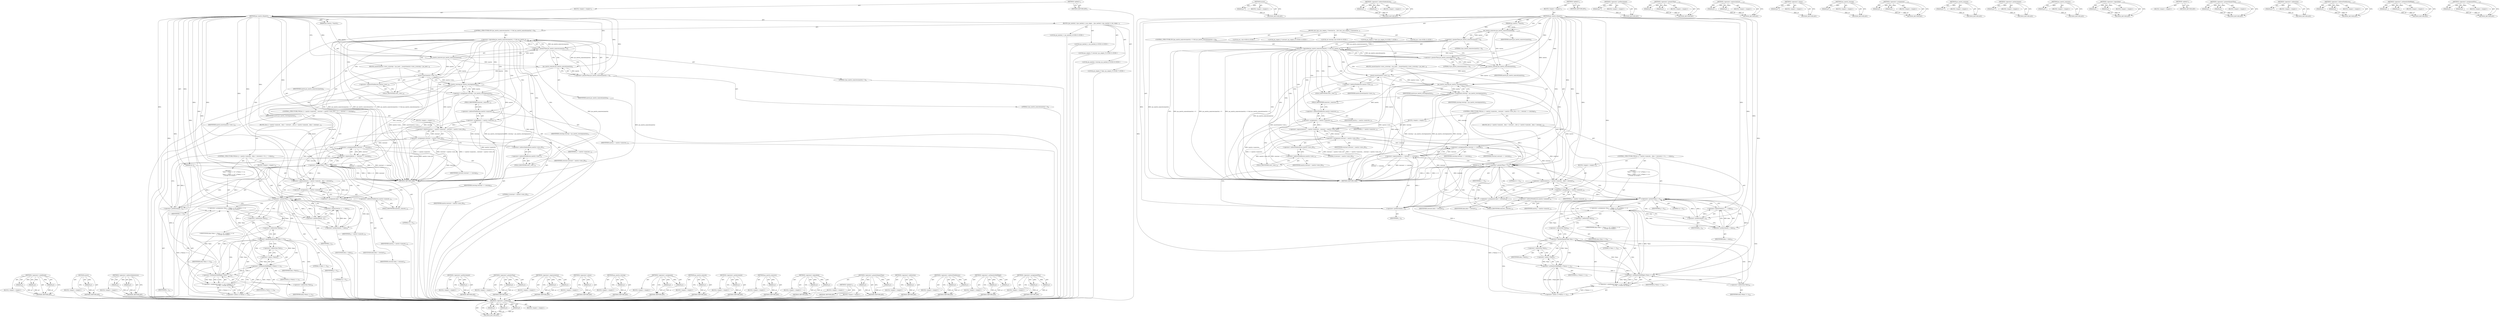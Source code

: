 digraph "&lt;operator&gt;.assignmentPlus" {
vulnerable_183 [label=<(METHOD,&lt;operator&gt;.conditional)>];
vulnerable_184 [label=<(PARAM,p1)>];
vulnerable_185 [label=<(PARAM,p2)>];
vulnerable_186 [label=<(PARAM,p3)>];
vulnerable_187 [label=<(BLOCK,&lt;empty&gt;,&lt;empty&gt;)>];
vulnerable_188 [label=<(METHOD_RETURN,ANY)>];
vulnerable_138 [label=<(METHOD,assert)>];
vulnerable_139 [label=<(PARAM,p1)>];
vulnerable_140 [label=<(BLOCK,&lt;empty&gt;,&lt;empty&gt;)>];
vulnerable_141 [label=<(METHOD_RETURN,ANY)>];
vulnerable_161 [label=<(METHOD,&lt;operator&gt;.indirectIndexAccess)>];
vulnerable_162 [label=<(PARAM,p1)>];
vulnerable_163 [label=<(PARAM,p2)>];
vulnerable_164 [label=<(BLOCK,&lt;empty&gt;,&lt;empty&gt;)>];
vulnerable_165 [label=<(METHOD_RETURN,ANY)>];
vulnerable_6 [label=<(METHOD,&lt;global&gt;)<SUB>1</SUB>>];
vulnerable_7 [label=<(BLOCK,&lt;empty&gt;,&lt;empty&gt;)<SUB>1</SUB>>];
vulnerable_8 [label=<(METHOD,jas_matrix_divpow2)<SUB>1</SUB>>];
vulnerable_9 [label=<(PARAM,jas_matrix_t *matrix)<SUB>1</SUB>>];
vulnerable_10 [label=<(PARAM,int n)<SUB>1</SUB>>];
vulnerable_11 [label=<(BLOCK,{
	int i;
	int j;
 	jas_seqent_t *rowstart;
	in...,{
	int i;
	int j;
 	jas_seqent_t *rowstart;
	in...)<SUB>2</SUB>>];
vulnerable_12 [label="<(LOCAL,int i: int)<SUB>3</SUB>>"];
vulnerable_13 [label="<(LOCAL,int j: int)<SUB>4</SUB>>"];
vulnerable_14 [label="<(LOCAL,jas_seqent_t* rowstart: jas_seqent_t*)<SUB>5</SUB>>"];
vulnerable_15 [label="<(LOCAL,int rowstep: int)<SUB>6</SUB>>"];
vulnerable_16 [label="<(LOCAL,jas_seqent_t* data: jas_seqent_t*)<SUB>7</SUB>>"];
vulnerable_17 [label=<(CONTROL_STRUCTURE,IF,if (jas_matrix_numrows(matrix) &gt; 0 &amp;&amp; jas_matrix_numcols(matrix) &gt; 0))<SUB>9</SUB>>];
vulnerable_18 [label=<(&lt;operator&gt;.logicalAnd,jas_matrix_numrows(matrix) &gt; 0 &amp;&amp; jas_matrix_nu...)<SUB>9</SUB>>];
vulnerable_19 [label=<(&lt;operator&gt;.greaterThan,jas_matrix_numrows(matrix) &gt; 0)<SUB>9</SUB>>];
vulnerable_20 [label=<(jas_matrix_numrows,jas_matrix_numrows(matrix))<SUB>9</SUB>>];
vulnerable_21 [label=<(IDENTIFIER,matrix,jas_matrix_numrows(matrix))<SUB>9</SUB>>];
vulnerable_22 [label=<(LITERAL,0,jas_matrix_numrows(matrix) &gt; 0)<SUB>9</SUB>>];
vulnerable_23 [label=<(&lt;operator&gt;.greaterThan,jas_matrix_numcols(matrix) &gt; 0)<SUB>9</SUB>>];
vulnerable_24 [label=<(jas_matrix_numcols,jas_matrix_numcols(matrix))<SUB>9</SUB>>];
vulnerable_25 [label=<(IDENTIFIER,matrix,jas_matrix_numcols(matrix))<SUB>9</SUB>>];
vulnerable_26 [label=<(LITERAL,0,jas_matrix_numcols(matrix) &gt; 0)<SUB>9</SUB>>];
vulnerable_27 [label=<(BLOCK,{
		assert(matrix-&gt;rows_);
		rowstep = jas_matr...,{
		assert(matrix-&gt;rows_);
		rowstep = jas_matr...)<SUB>9</SUB>>];
vulnerable_28 [label=<(assert,assert(matrix-&gt;rows_))<SUB>10</SUB>>];
vulnerable_29 [label=<(&lt;operator&gt;.indirectFieldAccess,matrix-&gt;rows_)<SUB>10</SUB>>];
vulnerable_30 [label=<(IDENTIFIER,matrix,assert(matrix-&gt;rows_))<SUB>10</SUB>>];
vulnerable_31 [label=<(FIELD_IDENTIFIER,rows_,rows_)<SUB>10</SUB>>];
vulnerable_32 [label=<(&lt;operator&gt;.assignment,rowstep = jas_matrix_rowstep(matrix))<SUB>11</SUB>>];
vulnerable_33 [label=<(IDENTIFIER,rowstep,rowstep = jas_matrix_rowstep(matrix))<SUB>11</SUB>>];
vulnerable_34 [label=<(jas_matrix_rowstep,jas_matrix_rowstep(matrix))<SUB>11</SUB>>];
vulnerable_35 [label=<(IDENTIFIER,matrix,jas_matrix_rowstep(matrix))<SUB>11</SUB>>];
vulnerable_36 [label=<(CONTROL_STRUCTURE,FOR,for (i = matrix-&gt;numrows_, rowstart = matrix-&gt;rows_[0];i &gt; 0;--i,
		  rowstart += rowstep))<SUB>12</SUB>>];
vulnerable_37 [label=<(BLOCK,&lt;empty&gt;,&lt;empty&gt;)<SUB>12</SUB>>];
vulnerable_38 [label=<(&lt;operator&gt;.expressionList,i = matrix-&gt;numrows_, rowstart = matrix-&gt;rows_[0])<SUB>12</SUB>>];
vulnerable_39 [label=<(&lt;operator&gt;.assignment,i = matrix-&gt;numrows_)<SUB>12</SUB>>];
vulnerable_40 [label=<(IDENTIFIER,i,i = matrix-&gt;numrows_)<SUB>12</SUB>>];
vulnerable_41 [label=<(&lt;operator&gt;.indirectFieldAccess,matrix-&gt;numrows_)<SUB>12</SUB>>];
vulnerable_42 [label=<(IDENTIFIER,matrix,i = matrix-&gt;numrows_)<SUB>12</SUB>>];
vulnerable_43 [label=<(FIELD_IDENTIFIER,numrows_,numrows_)<SUB>12</SUB>>];
vulnerable_44 [label=<(&lt;operator&gt;.assignment,rowstart = matrix-&gt;rows_[0])<SUB>12</SUB>>];
vulnerable_45 [label=<(IDENTIFIER,rowstart,rowstart = matrix-&gt;rows_[0])<SUB>12</SUB>>];
vulnerable_46 [label=<(&lt;operator&gt;.indirectIndexAccess,matrix-&gt;rows_[0])<SUB>12</SUB>>];
vulnerable_47 [label=<(&lt;operator&gt;.indirectFieldAccess,matrix-&gt;rows_)<SUB>12</SUB>>];
vulnerable_48 [label=<(IDENTIFIER,matrix,rowstart = matrix-&gt;rows_[0])<SUB>12</SUB>>];
vulnerable_49 [label=<(FIELD_IDENTIFIER,rows_,rows_)<SUB>12</SUB>>];
vulnerable_50 [label=<(LITERAL,0,rowstart = matrix-&gt;rows_[0])<SUB>12</SUB>>];
vulnerable_51 [label=<(&lt;operator&gt;.greaterThan,i &gt; 0)<SUB>12</SUB>>];
vulnerable_52 [label=<(IDENTIFIER,i,i &gt; 0)<SUB>12</SUB>>];
vulnerable_53 [label=<(LITERAL,0,i &gt; 0)<SUB>12</SUB>>];
vulnerable_54 [label=<(&lt;operator&gt;.expressionList,--i,
		  rowstart += rowstep)<SUB>12</SUB>>];
vulnerable_55 [label=<(&lt;operator&gt;.preDecrement,--i)<SUB>12</SUB>>];
vulnerable_56 [label=<(IDENTIFIER,i,--i)<SUB>12</SUB>>];
vulnerable_57 [label=<(&lt;operator&gt;.assignmentPlus,rowstart += rowstep)<SUB>13</SUB>>];
vulnerable_58 [label=<(IDENTIFIER,rowstart,rowstart += rowstep)<SUB>13</SUB>>];
vulnerable_59 [label=<(IDENTIFIER,rowstep,rowstart += rowstep)<SUB>13</SUB>>];
vulnerable_60 [label=<(BLOCK,{
			for (j = matrix-&gt;numcols_, data = rowstart...,{
			for (j = matrix-&gt;numcols_, data = rowstart...)<SUB>13</SUB>>];
vulnerable_61 [label=<(CONTROL_STRUCTURE,FOR,for (j = matrix-&gt;numcols_, data = rowstart;j &gt; 0;--j,
			  ++data))<SUB>14</SUB>>];
vulnerable_62 [label=<(BLOCK,&lt;empty&gt;,&lt;empty&gt;)<SUB>14</SUB>>];
vulnerable_63 [label=<(&lt;operator&gt;.expressionList,j = matrix-&gt;numcols_, data = rowstart)<SUB>14</SUB>>];
vulnerable_64 [label=<(&lt;operator&gt;.assignment,j = matrix-&gt;numcols_)<SUB>14</SUB>>];
vulnerable_65 [label=<(IDENTIFIER,j,j = matrix-&gt;numcols_)<SUB>14</SUB>>];
vulnerable_66 [label=<(&lt;operator&gt;.indirectFieldAccess,matrix-&gt;numcols_)<SUB>14</SUB>>];
vulnerable_67 [label=<(IDENTIFIER,matrix,j = matrix-&gt;numcols_)<SUB>14</SUB>>];
vulnerable_68 [label=<(FIELD_IDENTIFIER,numcols_,numcols_)<SUB>14</SUB>>];
vulnerable_69 [label=<(&lt;operator&gt;.assignment,data = rowstart)<SUB>14</SUB>>];
vulnerable_70 [label=<(IDENTIFIER,data,data = rowstart)<SUB>14</SUB>>];
vulnerable_71 [label=<(IDENTIFIER,rowstart,data = rowstart)<SUB>14</SUB>>];
vulnerable_72 [label=<(&lt;operator&gt;.greaterThan,j &gt; 0)<SUB>14</SUB>>];
vulnerable_73 [label=<(IDENTIFIER,j,j &gt; 0)<SUB>14</SUB>>];
vulnerable_74 [label=<(LITERAL,0,j &gt; 0)<SUB>14</SUB>>];
vulnerable_75 [label=<(&lt;operator&gt;.expressionList,--j,
			  ++data)<SUB>14</SUB>>];
vulnerable_76 [label=<(&lt;operator&gt;.preDecrement,--j)<SUB>14</SUB>>];
vulnerable_77 [label=<(IDENTIFIER,j,--j)<SUB>14</SUB>>];
vulnerable_78 [label=<(&lt;operator&gt;.preIncrement,++data)<SUB>15</SUB>>];
vulnerable_79 [label=<(IDENTIFIER,data,++data)<SUB>15</SUB>>];
vulnerable_80 [label="<(BLOCK,{
				*data = (*data &gt;= 0) ? ((*data) &gt;&gt; n) :
	...,{
				*data = (*data &gt;= 0) ? ((*data) &gt;&gt; n) :
	...)<SUB>15</SUB>>"];
vulnerable_81 [label="<(&lt;operator&gt;.assignment,*data = (*data &gt;= 0) ? ((*data) &gt;&gt; n) :
				  (...)<SUB>16</SUB>>"];
vulnerable_82 [label=<(&lt;operator&gt;.indirection,*data)<SUB>16</SUB>>];
vulnerable_83 [label="<(IDENTIFIER,data,*data = (*data &gt;= 0) ? ((*data) &gt;&gt; n) :
				  (...)<SUB>16</SUB>>"];
vulnerable_84 [label="<(&lt;operator&gt;.conditional,(*data &gt;= 0) ? ((*data) &gt;&gt; n) :
				  (-((-(*da...)<SUB>16</SUB>>"];
vulnerable_85 [label=<(&lt;operator&gt;.greaterEqualsThan,*data &gt;= 0)<SUB>16</SUB>>];
vulnerable_86 [label=<(&lt;operator&gt;.indirection,*data)<SUB>16</SUB>>];
vulnerable_87 [label=<(IDENTIFIER,data,*data &gt;= 0)<SUB>16</SUB>>];
vulnerable_88 [label=<(LITERAL,0,*data &gt;= 0)<SUB>16</SUB>>];
vulnerable_89 [label=<(&lt;operator&gt;.arithmeticShiftRight,(*data) &gt;&gt; n)<SUB>16</SUB>>];
vulnerable_90 [label=<(&lt;operator&gt;.indirection,*data)<SUB>16</SUB>>];
vulnerable_91 [label=<(IDENTIFIER,data,(*data) &gt;&gt; n)<SUB>16</SUB>>];
vulnerable_92 [label=<(IDENTIFIER,n,(*data) &gt;&gt; n)<SUB>16</SUB>>];
vulnerable_93 [label=<(&lt;operator&gt;.minus,-((-(*data)) &gt;&gt; n))<SUB>17</SUB>>];
vulnerable_94 [label=<(&lt;operator&gt;.arithmeticShiftRight,(-(*data)) &gt;&gt; n)<SUB>17</SUB>>];
vulnerable_95 [label=<(&lt;operator&gt;.minus,-(*data))<SUB>17</SUB>>];
vulnerable_96 [label=<(&lt;operator&gt;.indirection,*data)<SUB>17</SUB>>];
vulnerable_97 [label=<(IDENTIFIER,data,-(*data))<SUB>17</SUB>>];
vulnerable_98 [label=<(IDENTIFIER,n,(-(*data)) &gt;&gt; n)<SUB>17</SUB>>];
vulnerable_99 [label=<(METHOD_RETURN,void)<SUB>1</SUB>>];
vulnerable_101 [label=<(METHOD_RETURN,ANY)<SUB>1</SUB>>];
vulnerable_166 [label=<(METHOD,&lt;operator&gt;.preDecrement)>];
vulnerable_167 [label=<(PARAM,p1)>];
vulnerable_168 [label=<(BLOCK,&lt;empty&gt;,&lt;empty&gt;)>];
vulnerable_169 [label=<(METHOD_RETURN,ANY)>];
vulnerable_125 [label=<(METHOD,&lt;operator&gt;.greaterThan)>];
vulnerable_126 [label=<(PARAM,p1)>];
vulnerable_127 [label=<(PARAM,p2)>];
vulnerable_128 [label=<(BLOCK,&lt;empty&gt;,&lt;empty&gt;)>];
vulnerable_129 [label=<(METHOD_RETURN,ANY)>];
vulnerable_156 [label=<(METHOD,&lt;operator&gt;.expressionList)>];
vulnerable_157 [label=<(PARAM,p1)>];
vulnerable_158 [label=<(PARAM,p2)>];
vulnerable_159 [label=<(BLOCK,&lt;empty&gt;,&lt;empty&gt;)>];
vulnerable_160 [label=<(METHOD_RETURN,ANY)>];
vulnerable_199 [label=<(METHOD,&lt;operator&gt;.minus)>];
vulnerable_200 [label=<(PARAM,p1)>];
vulnerable_201 [label=<(BLOCK,&lt;empty&gt;,&lt;empty&gt;)>];
vulnerable_202 [label=<(METHOD_RETURN,ANY)>];
vulnerable_152 [label=<(METHOD,jas_matrix_rowstep)>];
vulnerable_153 [label=<(PARAM,p1)>];
vulnerable_154 [label=<(BLOCK,&lt;empty&gt;,&lt;empty&gt;)>];
vulnerable_155 [label=<(METHOD_RETURN,ANY)>];
vulnerable_147 [label=<(METHOD,&lt;operator&gt;.assignment)>];
vulnerable_148 [label=<(PARAM,p1)>];
vulnerable_149 [label=<(PARAM,p2)>];
vulnerable_150 [label=<(BLOCK,&lt;empty&gt;,&lt;empty&gt;)>];
vulnerable_151 [label=<(METHOD_RETURN,ANY)>];
vulnerable_134 [label=<(METHOD,jas_matrix_numcols)>];
vulnerable_135 [label=<(PARAM,p1)>];
vulnerable_136 [label=<(BLOCK,&lt;empty&gt;,&lt;empty&gt;)>];
vulnerable_137 [label=<(METHOD_RETURN,ANY)>];
vulnerable_175 [label=<(METHOD,&lt;operator&gt;.preIncrement)>];
vulnerable_176 [label=<(PARAM,p1)>];
vulnerable_177 [label=<(BLOCK,&lt;empty&gt;,&lt;empty&gt;)>];
vulnerable_178 [label=<(METHOD_RETURN,ANY)>];
vulnerable_130 [label=<(METHOD,jas_matrix_numrows)>];
vulnerable_131 [label=<(PARAM,p1)>];
vulnerable_132 [label=<(BLOCK,&lt;empty&gt;,&lt;empty&gt;)>];
vulnerable_133 [label=<(METHOD_RETURN,ANY)>];
vulnerable_120 [label=<(METHOD,&lt;operator&gt;.logicalAnd)>];
vulnerable_121 [label=<(PARAM,p1)>];
vulnerable_122 [label=<(PARAM,p2)>];
vulnerable_123 [label=<(BLOCK,&lt;empty&gt;,&lt;empty&gt;)>];
vulnerable_124 [label=<(METHOD_RETURN,ANY)>];
vulnerable_114 [label=<(METHOD,&lt;global&gt;)<SUB>1</SUB>>];
vulnerable_115 [label=<(BLOCK,&lt;empty&gt;,&lt;empty&gt;)>];
vulnerable_116 [label=<(METHOD_RETURN,ANY)>];
vulnerable_189 [label=<(METHOD,&lt;operator&gt;.greaterEqualsThan)>];
vulnerable_190 [label=<(PARAM,p1)>];
vulnerable_191 [label=<(PARAM,p2)>];
vulnerable_192 [label=<(BLOCK,&lt;empty&gt;,&lt;empty&gt;)>];
vulnerable_193 [label=<(METHOD_RETURN,ANY)>];
vulnerable_179 [label=<(METHOD,&lt;operator&gt;.indirection)>];
vulnerable_180 [label=<(PARAM,p1)>];
vulnerable_181 [label=<(BLOCK,&lt;empty&gt;,&lt;empty&gt;)>];
vulnerable_182 [label=<(METHOD_RETURN,ANY)>];
vulnerable_142 [label=<(METHOD,&lt;operator&gt;.indirectFieldAccess)>];
vulnerable_143 [label=<(PARAM,p1)>];
vulnerable_144 [label=<(PARAM,p2)>];
vulnerable_145 [label=<(BLOCK,&lt;empty&gt;,&lt;empty&gt;)>];
vulnerable_146 [label=<(METHOD_RETURN,ANY)>];
vulnerable_194 [label=<(METHOD,&lt;operator&gt;.arithmeticShiftRight)>];
vulnerable_195 [label=<(PARAM,p1)>];
vulnerable_196 [label=<(PARAM,p2)>];
vulnerable_197 [label=<(BLOCK,&lt;empty&gt;,&lt;empty&gt;)>];
vulnerable_198 [label=<(METHOD_RETURN,ANY)>];
vulnerable_170 [label=<(METHOD,&lt;operator&gt;.assignmentPlus)>];
vulnerable_171 [label=<(PARAM,p1)>];
vulnerable_172 [label=<(PARAM,p2)>];
vulnerable_173 [label=<(BLOCK,&lt;empty&gt;,&lt;empty&gt;)>];
vulnerable_174 [label=<(METHOD_RETURN,ANY)>];
fixed_185 [label=<(METHOD,&lt;operator&gt;.conditional)>];
fixed_186 [label=<(PARAM,p1)>];
fixed_187 [label=<(PARAM,p2)>];
fixed_188 [label=<(PARAM,p3)>];
fixed_189 [label=<(BLOCK,&lt;empty&gt;,&lt;empty&gt;)>];
fixed_190 [label=<(METHOD_RETURN,ANY)>];
fixed_140 [label=<(METHOD,assert)>];
fixed_141 [label=<(PARAM,p1)>];
fixed_142 [label=<(BLOCK,&lt;empty&gt;,&lt;empty&gt;)>];
fixed_143 [label=<(METHOD_RETURN,ANY)>];
fixed_163 [label=<(METHOD,&lt;operator&gt;.indirectIndexAccess)>];
fixed_164 [label=<(PARAM,p1)>];
fixed_165 [label=<(PARAM,p2)>];
fixed_166 [label=<(BLOCK,&lt;empty&gt;,&lt;empty&gt;)>];
fixed_167 [label=<(METHOD_RETURN,ANY)>];
fixed_6 [label=<(METHOD,&lt;global&gt;)<SUB>1</SUB>>];
fixed_7 [label=<(BLOCK,&lt;empty&gt;,&lt;empty&gt;)<SUB>1</SUB>>];
fixed_8 [label=<(METHOD,jas_matrix_divpow2)<SUB>1</SUB>>];
fixed_9 [label=<(PARAM,jas_matrix_t *matrix)<SUB>1</SUB>>];
fixed_10 [label=<(PARAM,int n)<SUB>1</SUB>>];
fixed_11 [label=<(BLOCK,{
	jas_matind_t i;
	jas_matind_t j;
 	jas_seqen...,{
	jas_matind_t i;
	jas_matind_t j;
 	jas_seqen...)<SUB>2</SUB>>];
fixed_12 [label="<(LOCAL,jas_matind_t i: jas_matind_t)<SUB>3</SUB>>"];
fixed_13 [label="<(LOCAL,jas_matind_t j: jas_matind_t)<SUB>4</SUB>>"];
fixed_14 [label="<(LOCAL,jas_seqent_t* rowstart: jas_seqent_t*)<SUB>5</SUB>>"];
fixed_15 [label="<(LOCAL,jas_matind_t rowstep: jas_matind_t)<SUB>6</SUB>>"];
fixed_16 [label="<(LOCAL,jas_seqent_t* data: jas_seqent_t*)<SUB>7</SUB>>"];
fixed_17 [label=<(CONTROL_STRUCTURE,IF,if (jas_matrix_numrows(matrix) &gt; 0 &amp;&amp; jas_matrix_numcols(matrix) &gt; 0))<SUB>9</SUB>>];
fixed_18 [label=<(&lt;operator&gt;.logicalAnd,jas_matrix_numrows(matrix) &gt; 0 &amp;&amp; jas_matrix_nu...)<SUB>9</SUB>>];
fixed_19 [label=<(&lt;operator&gt;.greaterThan,jas_matrix_numrows(matrix) &gt; 0)<SUB>9</SUB>>];
fixed_20 [label=<(jas_matrix_numrows,jas_matrix_numrows(matrix))<SUB>9</SUB>>];
fixed_21 [label=<(IDENTIFIER,matrix,jas_matrix_numrows(matrix))<SUB>9</SUB>>];
fixed_22 [label=<(LITERAL,0,jas_matrix_numrows(matrix) &gt; 0)<SUB>9</SUB>>];
fixed_23 [label=<(&lt;operator&gt;.greaterThan,jas_matrix_numcols(matrix) &gt; 0)<SUB>9</SUB>>];
fixed_24 [label=<(jas_matrix_numcols,jas_matrix_numcols(matrix))<SUB>9</SUB>>];
fixed_25 [label=<(IDENTIFIER,matrix,jas_matrix_numcols(matrix))<SUB>9</SUB>>];
fixed_26 [label=<(LITERAL,0,jas_matrix_numcols(matrix) &gt; 0)<SUB>9</SUB>>];
fixed_27 [label=<(BLOCK,{
		assert(matrix-&gt;rows_);
		rowstep = jas_matr...,{
		assert(matrix-&gt;rows_);
		rowstep = jas_matr...)<SUB>9</SUB>>];
fixed_28 [label=<(assert,assert(matrix-&gt;rows_))<SUB>10</SUB>>];
fixed_29 [label=<(&lt;operator&gt;.indirectFieldAccess,matrix-&gt;rows_)<SUB>10</SUB>>];
fixed_30 [label=<(IDENTIFIER,matrix,assert(matrix-&gt;rows_))<SUB>10</SUB>>];
fixed_31 [label=<(FIELD_IDENTIFIER,rows_,rows_)<SUB>10</SUB>>];
fixed_32 [label=<(&lt;operator&gt;.assignment,rowstep = jas_matrix_rowstep(matrix))<SUB>11</SUB>>];
fixed_33 [label=<(IDENTIFIER,rowstep,rowstep = jas_matrix_rowstep(matrix))<SUB>11</SUB>>];
fixed_34 [label=<(jas_matrix_rowstep,jas_matrix_rowstep(matrix))<SUB>11</SUB>>];
fixed_35 [label=<(IDENTIFIER,matrix,jas_matrix_rowstep(matrix))<SUB>11</SUB>>];
fixed_36 [label=<(CONTROL_STRUCTURE,FOR,for (i = matrix-&gt;numrows_, rowstart = matrix-&gt;rows_[0];i &gt; 0;--i,
		  rowstart += rowstep))<SUB>12</SUB>>];
fixed_37 [label=<(BLOCK,&lt;empty&gt;,&lt;empty&gt;)<SUB>12</SUB>>];
fixed_38 [label=<(&lt;operator&gt;.expressionList,i = matrix-&gt;numrows_, rowstart = matrix-&gt;rows_[0])<SUB>12</SUB>>];
fixed_39 [label=<(&lt;operator&gt;.assignment,i = matrix-&gt;numrows_)<SUB>12</SUB>>];
fixed_40 [label=<(IDENTIFIER,i,i = matrix-&gt;numrows_)<SUB>12</SUB>>];
fixed_41 [label=<(&lt;operator&gt;.indirectFieldAccess,matrix-&gt;numrows_)<SUB>12</SUB>>];
fixed_42 [label=<(IDENTIFIER,matrix,i = matrix-&gt;numrows_)<SUB>12</SUB>>];
fixed_43 [label=<(FIELD_IDENTIFIER,numrows_,numrows_)<SUB>12</SUB>>];
fixed_44 [label=<(&lt;operator&gt;.assignment,rowstart = matrix-&gt;rows_[0])<SUB>12</SUB>>];
fixed_45 [label=<(IDENTIFIER,rowstart,rowstart = matrix-&gt;rows_[0])<SUB>12</SUB>>];
fixed_46 [label=<(&lt;operator&gt;.indirectIndexAccess,matrix-&gt;rows_[0])<SUB>12</SUB>>];
fixed_47 [label=<(&lt;operator&gt;.indirectFieldAccess,matrix-&gt;rows_)<SUB>12</SUB>>];
fixed_48 [label=<(IDENTIFIER,matrix,rowstart = matrix-&gt;rows_[0])<SUB>12</SUB>>];
fixed_49 [label=<(FIELD_IDENTIFIER,rows_,rows_)<SUB>12</SUB>>];
fixed_50 [label=<(LITERAL,0,rowstart = matrix-&gt;rows_[0])<SUB>12</SUB>>];
fixed_51 [label=<(&lt;operator&gt;.greaterThan,i &gt; 0)<SUB>12</SUB>>];
fixed_52 [label=<(IDENTIFIER,i,i &gt; 0)<SUB>12</SUB>>];
fixed_53 [label=<(LITERAL,0,i &gt; 0)<SUB>12</SUB>>];
fixed_54 [label=<(&lt;operator&gt;.expressionList,--i,
		  rowstart += rowstep)<SUB>12</SUB>>];
fixed_55 [label=<(&lt;operator&gt;.preDecrement,--i)<SUB>12</SUB>>];
fixed_56 [label=<(IDENTIFIER,i,--i)<SUB>12</SUB>>];
fixed_57 [label=<(&lt;operator&gt;.assignmentPlus,rowstart += rowstep)<SUB>13</SUB>>];
fixed_58 [label=<(IDENTIFIER,rowstart,rowstart += rowstep)<SUB>13</SUB>>];
fixed_59 [label=<(IDENTIFIER,rowstep,rowstart += rowstep)<SUB>13</SUB>>];
fixed_60 [label=<(BLOCK,{
			for (j = matrix-&gt;numcols_, data = rowstart...,{
			for (j = matrix-&gt;numcols_, data = rowstart...)<SUB>13</SUB>>];
fixed_61 [label=<(CONTROL_STRUCTURE,FOR,for (j = matrix-&gt;numcols_, data = rowstart;j &gt; 0;--j,
			  ++data))<SUB>14</SUB>>];
fixed_62 [label=<(BLOCK,&lt;empty&gt;,&lt;empty&gt;)<SUB>14</SUB>>];
fixed_63 [label=<(&lt;operator&gt;.expressionList,j = matrix-&gt;numcols_, data = rowstart)<SUB>14</SUB>>];
fixed_64 [label=<(&lt;operator&gt;.assignment,j = matrix-&gt;numcols_)<SUB>14</SUB>>];
fixed_65 [label=<(IDENTIFIER,j,j = matrix-&gt;numcols_)<SUB>14</SUB>>];
fixed_66 [label=<(&lt;operator&gt;.indirectFieldAccess,matrix-&gt;numcols_)<SUB>14</SUB>>];
fixed_67 [label=<(IDENTIFIER,matrix,j = matrix-&gt;numcols_)<SUB>14</SUB>>];
fixed_68 [label=<(FIELD_IDENTIFIER,numcols_,numcols_)<SUB>14</SUB>>];
fixed_69 [label=<(&lt;operator&gt;.assignment,data = rowstart)<SUB>14</SUB>>];
fixed_70 [label=<(IDENTIFIER,data,data = rowstart)<SUB>14</SUB>>];
fixed_71 [label=<(IDENTIFIER,rowstart,data = rowstart)<SUB>14</SUB>>];
fixed_72 [label=<(&lt;operator&gt;.greaterThan,j &gt; 0)<SUB>14</SUB>>];
fixed_73 [label=<(IDENTIFIER,j,j &gt; 0)<SUB>14</SUB>>];
fixed_74 [label=<(LITERAL,0,j &gt; 0)<SUB>14</SUB>>];
fixed_75 [label=<(&lt;operator&gt;.expressionList,--j,
			  ++data)<SUB>14</SUB>>];
fixed_76 [label=<(&lt;operator&gt;.preDecrement,--j)<SUB>14</SUB>>];
fixed_77 [label=<(IDENTIFIER,j,--j)<SUB>14</SUB>>];
fixed_78 [label=<(&lt;operator&gt;.preIncrement,++data)<SUB>15</SUB>>];
fixed_79 [label=<(IDENTIFIER,data,++data)<SUB>15</SUB>>];
fixed_80 [label="<(BLOCK,{
				*data = (*data &gt;= 0) ? ((*data) &gt;&gt; n) :
	...,{
				*data = (*data &gt;= 0) ? ((*data) &gt;&gt; n) :
	...)<SUB>15</SUB>>"];
fixed_81 [label="<(&lt;operator&gt;.assignment,*data = (*data &gt;= 0) ? ((*data) &gt;&gt; n) :
				  (...)<SUB>16</SUB>>"];
fixed_82 [label=<(&lt;operator&gt;.indirection,*data)<SUB>16</SUB>>];
fixed_83 [label="<(IDENTIFIER,data,*data = (*data &gt;= 0) ? ((*data) &gt;&gt; n) :
				  (...)<SUB>16</SUB>>"];
fixed_84 [label="<(&lt;operator&gt;.conditional,(*data &gt;= 0) ? ((*data) &gt;&gt; n) :
				  (-((-(*da...)<SUB>16</SUB>>"];
fixed_85 [label=<(&lt;operator&gt;.greaterEqualsThan,*data &gt;= 0)<SUB>16</SUB>>];
fixed_86 [label=<(&lt;operator&gt;.indirection,*data)<SUB>16</SUB>>];
fixed_87 [label=<(IDENTIFIER,data,*data &gt;= 0)<SUB>16</SUB>>];
fixed_88 [label=<(LITERAL,0,*data &gt;= 0)<SUB>16</SUB>>];
fixed_89 [label=<(&lt;operator&gt;.arithmeticShiftRight,(*data) &gt;&gt; n)<SUB>16</SUB>>];
fixed_90 [label=<(&lt;operator&gt;.indirection,*data)<SUB>16</SUB>>];
fixed_91 [label=<(IDENTIFIER,data,(*data) &gt;&gt; n)<SUB>16</SUB>>];
fixed_92 [label=<(IDENTIFIER,n,(*data) &gt;&gt; n)<SUB>16</SUB>>];
fixed_93 [label=<(&lt;operator&gt;.minus,-((-(*data)) &gt;&gt; n))<SUB>17</SUB>>];
fixed_94 [label=<(&lt;operator&gt;.arithmeticShiftRight,(-(*data)) &gt;&gt; n)<SUB>17</SUB>>];
fixed_95 [label=<(&lt;operator&gt;.minus,-(*data))<SUB>17</SUB>>];
fixed_96 [label=<(&lt;operator&gt;.indirection,*data)<SUB>17</SUB>>];
fixed_97 [label=<(IDENTIFIER,data,-(*data))<SUB>17</SUB>>];
fixed_98 [label=<(IDENTIFIER,n,(-(*data)) &gt;&gt; n)<SUB>17</SUB>>];
fixed_99 [label=<(METHOD_RETURN,void)<SUB>1</SUB>>];
fixed_101 [label=<(METHOD_RETURN,ANY)<SUB>1</SUB>>];
fixed_168 [label=<(METHOD,&lt;operator&gt;.preDecrement)>];
fixed_169 [label=<(PARAM,p1)>];
fixed_170 [label=<(BLOCK,&lt;empty&gt;,&lt;empty&gt;)>];
fixed_171 [label=<(METHOD_RETURN,ANY)>];
fixed_127 [label=<(METHOD,&lt;operator&gt;.greaterThan)>];
fixed_128 [label=<(PARAM,p1)>];
fixed_129 [label=<(PARAM,p2)>];
fixed_130 [label=<(BLOCK,&lt;empty&gt;,&lt;empty&gt;)>];
fixed_131 [label=<(METHOD_RETURN,ANY)>];
fixed_158 [label=<(METHOD,&lt;operator&gt;.expressionList)>];
fixed_159 [label=<(PARAM,p1)>];
fixed_160 [label=<(PARAM,p2)>];
fixed_161 [label=<(BLOCK,&lt;empty&gt;,&lt;empty&gt;)>];
fixed_162 [label=<(METHOD_RETURN,ANY)>];
fixed_201 [label=<(METHOD,&lt;operator&gt;.minus)>];
fixed_202 [label=<(PARAM,p1)>];
fixed_203 [label=<(BLOCK,&lt;empty&gt;,&lt;empty&gt;)>];
fixed_204 [label=<(METHOD_RETURN,ANY)>];
fixed_154 [label=<(METHOD,jas_matrix_rowstep)>];
fixed_155 [label=<(PARAM,p1)>];
fixed_156 [label=<(BLOCK,&lt;empty&gt;,&lt;empty&gt;)>];
fixed_157 [label=<(METHOD_RETURN,ANY)>];
fixed_149 [label=<(METHOD,&lt;operator&gt;.assignment)>];
fixed_150 [label=<(PARAM,p1)>];
fixed_151 [label=<(PARAM,p2)>];
fixed_152 [label=<(BLOCK,&lt;empty&gt;,&lt;empty&gt;)>];
fixed_153 [label=<(METHOD_RETURN,ANY)>];
fixed_136 [label=<(METHOD,jas_matrix_numcols)>];
fixed_137 [label=<(PARAM,p1)>];
fixed_138 [label=<(BLOCK,&lt;empty&gt;,&lt;empty&gt;)>];
fixed_139 [label=<(METHOD_RETURN,ANY)>];
fixed_177 [label=<(METHOD,&lt;operator&gt;.preIncrement)>];
fixed_178 [label=<(PARAM,p1)>];
fixed_179 [label=<(BLOCK,&lt;empty&gt;,&lt;empty&gt;)>];
fixed_180 [label=<(METHOD_RETURN,ANY)>];
fixed_132 [label=<(METHOD,jas_matrix_numrows)>];
fixed_133 [label=<(PARAM,p1)>];
fixed_134 [label=<(BLOCK,&lt;empty&gt;,&lt;empty&gt;)>];
fixed_135 [label=<(METHOD_RETURN,ANY)>];
fixed_122 [label=<(METHOD,&lt;operator&gt;.logicalAnd)>];
fixed_123 [label=<(PARAM,p1)>];
fixed_124 [label=<(PARAM,p2)>];
fixed_125 [label=<(BLOCK,&lt;empty&gt;,&lt;empty&gt;)>];
fixed_126 [label=<(METHOD_RETURN,ANY)>];
fixed_116 [label=<(METHOD,&lt;global&gt;)<SUB>1</SUB>>];
fixed_117 [label=<(BLOCK,&lt;empty&gt;,&lt;empty&gt;)>];
fixed_118 [label=<(METHOD_RETURN,ANY)>];
fixed_191 [label=<(METHOD,&lt;operator&gt;.greaterEqualsThan)>];
fixed_192 [label=<(PARAM,p1)>];
fixed_193 [label=<(PARAM,p2)>];
fixed_194 [label=<(BLOCK,&lt;empty&gt;,&lt;empty&gt;)>];
fixed_195 [label=<(METHOD_RETURN,ANY)>];
fixed_181 [label=<(METHOD,&lt;operator&gt;.indirection)>];
fixed_182 [label=<(PARAM,p1)>];
fixed_183 [label=<(BLOCK,&lt;empty&gt;,&lt;empty&gt;)>];
fixed_184 [label=<(METHOD_RETURN,ANY)>];
fixed_144 [label=<(METHOD,&lt;operator&gt;.indirectFieldAccess)>];
fixed_145 [label=<(PARAM,p1)>];
fixed_146 [label=<(PARAM,p2)>];
fixed_147 [label=<(BLOCK,&lt;empty&gt;,&lt;empty&gt;)>];
fixed_148 [label=<(METHOD_RETURN,ANY)>];
fixed_196 [label=<(METHOD,&lt;operator&gt;.arithmeticShiftRight)>];
fixed_197 [label=<(PARAM,p1)>];
fixed_198 [label=<(PARAM,p2)>];
fixed_199 [label=<(BLOCK,&lt;empty&gt;,&lt;empty&gt;)>];
fixed_200 [label=<(METHOD_RETURN,ANY)>];
fixed_172 [label=<(METHOD,&lt;operator&gt;.assignmentPlus)>];
fixed_173 [label=<(PARAM,p1)>];
fixed_174 [label=<(PARAM,p2)>];
fixed_175 [label=<(BLOCK,&lt;empty&gt;,&lt;empty&gt;)>];
fixed_176 [label=<(METHOD_RETURN,ANY)>];
vulnerable_183 -> vulnerable_184  [key=0, label="AST: "];
vulnerable_183 -> vulnerable_184  [key=1, label="DDG: "];
vulnerable_183 -> vulnerable_187  [key=0, label="AST: "];
vulnerable_183 -> vulnerable_185  [key=0, label="AST: "];
vulnerable_183 -> vulnerable_185  [key=1, label="DDG: "];
vulnerable_183 -> vulnerable_188  [key=0, label="AST: "];
vulnerable_183 -> vulnerable_188  [key=1, label="CFG: "];
vulnerable_183 -> vulnerable_186  [key=0, label="AST: "];
vulnerable_183 -> vulnerable_186  [key=1, label="DDG: "];
vulnerable_184 -> vulnerable_188  [key=0, label="DDG: p1"];
vulnerable_185 -> vulnerable_188  [key=0, label="DDG: p2"];
vulnerable_186 -> vulnerable_188  [key=0, label="DDG: p3"];
vulnerable_138 -> vulnerable_139  [key=0, label="AST: "];
vulnerable_138 -> vulnerable_139  [key=1, label="DDG: "];
vulnerable_138 -> vulnerable_140  [key=0, label="AST: "];
vulnerable_138 -> vulnerable_141  [key=0, label="AST: "];
vulnerable_138 -> vulnerable_141  [key=1, label="CFG: "];
vulnerable_139 -> vulnerable_141  [key=0, label="DDG: p1"];
vulnerable_161 -> vulnerable_162  [key=0, label="AST: "];
vulnerable_161 -> vulnerable_162  [key=1, label="DDG: "];
vulnerable_161 -> vulnerable_164  [key=0, label="AST: "];
vulnerable_161 -> vulnerable_163  [key=0, label="AST: "];
vulnerable_161 -> vulnerable_163  [key=1, label="DDG: "];
vulnerable_161 -> vulnerable_165  [key=0, label="AST: "];
vulnerable_161 -> vulnerable_165  [key=1, label="CFG: "];
vulnerable_162 -> vulnerable_165  [key=0, label="DDG: p1"];
vulnerable_163 -> vulnerable_165  [key=0, label="DDG: p2"];
vulnerable_6 -> vulnerable_7  [key=0, label="AST: "];
vulnerable_6 -> vulnerable_101  [key=0, label="AST: "];
vulnerable_6 -> vulnerable_101  [key=1, label="CFG: "];
vulnerable_7 -> vulnerable_8  [key=0, label="AST: "];
vulnerable_8 -> vulnerable_9  [key=0, label="AST: "];
vulnerable_8 -> vulnerable_9  [key=1, label="DDG: "];
vulnerable_8 -> vulnerable_10  [key=0, label="AST: "];
vulnerable_8 -> vulnerable_10  [key=1, label="DDG: "];
vulnerable_8 -> vulnerable_11  [key=0, label="AST: "];
vulnerable_8 -> vulnerable_99  [key=0, label="AST: "];
vulnerable_8 -> vulnerable_20  [key=0, label="CFG: "];
vulnerable_8 -> vulnerable_20  [key=1, label="DDG: "];
vulnerable_8 -> vulnerable_19  [key=0, label="DDG: "];
vulnerable_8 -> vulnerable_23  [key=0, label="DDG: "];
vulnerable_8 -> vulnerable_24  [key=0, label="DDG: "];
vulnerable_8 -> vulnerable_34  [key=0, label="DDG: "];
vulnerable_8 -> vulnerable_51  [key=0, label="DDG: "];
vulnerable_8 -> vulnerable_54  [key=0, label="DDG: "];
vulnerable_8 -> vulnerable_55  [key=0, label="DDG: "];
vulnerable_8 -> vulnerable_57  [key=0, label="DDG: "];
vulnerable_8 -> vulnerable_72  [key=0, label="DDG: "];
vulnerable_8 -> vulnerable_63  [key=0, label="DDG: "];
vulnerable_8 -> vulnerable_76  [key=0, label="DDG: "];
vulnerable_8 -> vulnerable_78  [key=0, label="DDG: "];
vulnerable_8 -> vulnerable_69  [key=0, label="DDG: "];
vulnerable_8 -> vulnerable_85  [key=0, label="DDG: "];
vulnerable_8 -> vulnerable_89  [key=0, label="DDG: "];
vulnerable_8 -> vulnerable_94  [key=0, label="DDG: "];
vulnerable_9 -> vulnerable_20  [key=0, label="DDG: matrix"];
vulnerable_10 -> vulnerable_99  [key=0, label="DDG: n"];
vulnerable_10 -> vulnerable_89  [key=0, label="DDG: n"];
vulnerable_10 -> vulnerable_94  [key=0, label="DDG: n"];
vulnerable_11 -> vulnerable_12  [key=0, label="AST: "];
vulnerable_11 -> vulnerable_13  [key=0, label="AST: "];
vulnerable_11 -> vulnerable_14  [key=0, label="AST: "];
vulnerable_11 -> vulnerable_15  [key=0, label="AST: "];
vulnerable_11 -> vulnerable_16  [key=0, label="AST: "];
vulnerable_11 -> vulnerable_17  [key=0, label="AST: "];
vulnerable_17 -> vulnerable_18  [key=0, label="AST: "];
vulnerable_17 -> vulnerable_27  [key=0, label="AST: "];
vulnerable_18 -> vulnerable_19  [key=0, label="AST: "];
vulnerable_18 -> vulnerable_23  [key=0, label="AST: "];
vulnerable_18 -> vulnerable_99  [key=0, label="CFG: "];
vulnerable_18 -> vulnerable_99  [key=1, label="DDG: jas_matrix_numrows(matrix) &gt; 0"];
vulnerable_18 -> vulnerable_99  [key=2, label="DDG: jas_matrix_numcols(matrix) &gt; 0"];
vulnerable_18 -> vulnerable_99  [key=3, label="DDG: jas_matrix_numrows(matrix) &gt; 0 &amp;&amp; jas_matrix_numcols(matrix) &gt; 0"];
vulnerable_18 -> vulnerable_31  [key=0, label="CFG: "];
vulnerable_18 -> vulnerable_31  [key=1, label="CDG: "];
vulnerable_18 -> vulnerable_47  [key=0, label="CDG: "];
vulnerable_18 -> vulnerable_34  [key=0, label="CDG: "];
vulnerable_18 -> vulnerable_32  [key=0, label="CDG: "];
vulnerable_18 -> vulnerable_49  [key=0, label="CDG: "];
vulnerable_18 -> vulnerable_51  [key=0, label="CDG: "];
vulnerable_18 -> vulnerable_28  [key=0, label="CDG: "];
vulnerable_18 -> vulnerable_46  [key=0, label="CDG: "];
vulnerable_18 -> vulnerable_38  [key=0, label="CDG: "];
vulnerable_18 -> vulnerable_29  [key=0, label="CDG: "];
vulnerable_18 -> vulnerable_44  [key=0, label="CDG: "];
vulnerable_18 -> vulnerable_43  [key=0, label="CDG: "];
vulnerable_18 -> vulnerable_41  [key=0, label="CDG: "];
vulnerable_18 -> vulnerable_39  [key=0, label="CDG: "];
vulnerable_19 -> vulnerable_20  [key=0, label="AST: "];
vulnerable_19 -> vulnerable_22  [key=0, label="AST: "];
vulnerable_19 -> vulnerable_18  [key=0, label="CFG: "];
vulnerable_19 -> vulnerable_18  [key=1, label="DDG: jas_matrix_numrows(matrix)"];
vulnerable_19 -> vulnerable_18  [key=2, label="DDG: 0"];
vulnerable_19 -> vulnerable_24  [key=0, label="CFG: "];
vulnerable_19 -> vulnerable_24  [key=1, label="CDG: "];
vulnerable_19 -> vulnerable_99  [key=0, label="DDG: jas_matrix_numrows(matrix)"];
vulnerable_19 -> vulnerable_23  [key=0, label="CDG: "];
vulnerable_20 -> vulnerable_21  [key=0, label="AST: "];
vulnerable_20 -> vulnerable_19  [key=0, label="CFG: "];
vulnerable_20 -> vulnerable_19  [key=1, label="DDG: matrix"];
vulnerable_20 -> vulnerable_28  [key=0, label="DDG: matrix"];
vulnerable_20 -> vulnerable_24  [key=0, label="DDG: matrix"];
vulnerable_20 -> vulnerable_34  [key=0, label="DDG: matrix"];
vulnerable_23 -> vulnerable_24  [key=0, label="AST: "];
vulnerable_23 -> vulnerable_26  [key=0, label="AST: "];
vulnerable_23 -> vulnerable_18  [key=0, label="CFG: "];
vulnerable_23 -> vulnerable_18  [key=1, label="DDG: jas_matrix_numcols(matrix)"];
vulnerable_23 -> vulnerable_18  [key=2, label="DDG: 0"];
vulnerable_23 -> vulnerable_99  [key=0, label="DDG: jas_matrix_numcols(matrix)"];
vulnerable_24 -> vulnerable_25  [key=0, label="AST: "];
vulnerable_24 -> vulnerable_23  [key=0, label="CFG: "];
vulnerable_24 -> vulnerable_23  [key=1, label="DDG: matrix"];
vulnerable_24 -> vulnerable_28  [key=0, label="DDG: matrix"];
vulnerable_24 -> vulnerable_34  [key=0, label="DDG: matrix"];
vulnerable_27 -> vulnerable_28  [key=0, label="AST: "];
vulnerable_27 -> vulnerable_32  [key=0, label="AST: "];
vulnerable_27 -> vulnerable_36  [key=0, label="AST: "];
vulnerable_28 -> vulnerable_29  [key=0, label="AST: "];
vulnerable_28 -> vulnerable_34  [key=0, label="CFG: "];
vulnerable_28 -> vulnerable_34  [key=1, label="DDG: matrix-&gt;rows_"];
vulnerable_28 -> vulnerable_99  [key=0, label="DDG: matrix-&gt;rows_"];
vulnerable_28 -> vulnerable_99  [key=1, label="DDG: assert(matrix-&gt;rows_)"];
vulnerable_29 -> vulnerable_30  [key=0, label="AST: "];
vulnerable_29 -> vulnerable_31  [key=0, label="AST: "];
vulnerable_29 -> vulnerable_28  [key=0, label="CFG: "];
vulnerable_31 -> vulnerable_29  [key=0, label="CFG: "];
vulnerable_32 -> vulnerable_33  [key=0, label="AST: "];
vulnerable_32 -> vulnerable_34  [key=0, label="AST: "];
vulnerable_32 -> vulnerable_43  [key=0, label="CFG: "];
vulnerable_32 -> vulnerable_99  [key=0, label="DDG: rowstep"];
vulnerable_32 -> vulnerable_99  [key=1, label="DDG: jas_matrix_rowstep(matrix)"];
vulnerable_32 -> vulnerable_99  [key=2, label="DDG: rowstep = jas_matrix_rowstep(matrix)"];
vulnerable_32 -> vulnerable_54  [key=0, label="DDG: rowstep"];
vulnerable_32 -> vulnerable_57  [key=0, label="DDG: rowstep"];
vulnerable_34 -> vulnerable_35  [key=0, label="AST: "];
vulnerable_34 -> vulnerable_32  [key=0, label="CFG: "];
vulnerable_34 -> vulnerable_32  [key=1, label="DDG: matrix"];
vulnerable_34 -> vulnerable_99  [key=0, label="DDG: matrix"];
vulnerable_34 -> vulnerable_38  [key=0, label="DDG: matrix"];
vulnerable_34 -> vulnerable_39  [key=0, label="DDG: matrix"];
vulnerable_34 -> vulnerable_63  [key=0, label="DDG: matrix"];
vulnerable_34 -> vulnerable_64  [key=0, label="DDG: matrix"];
vulnerable_36 -> vulnerable_37  [key=0, label="AST: "];
vulnerable_36 -> vulnerable_51  [key=0, label="AST: "];
vulnerable_36 -> vulnerable_54  [key=0, label="AST: "];
vulnerable_36 -> vulnerable_60  [key=0, label="AST: "];
vulnerable_37 -> vulnerable_38  [key=0, label="AST: "];
vulnerable_38 -> vulnerable_39  [key=0, label="AST: "];
vulnerable_38 -> vulnerable_44  [key=0, label="AST: "];
vulnerable_38 -> vulnerable_51  [key=0, label="CFG: "];
vulnerable_38 -> vulnerable_99  [key=0, label="DDG: i = matrix-&gt;numrows_"];
vulnerable_38 -> vulnerable_99  [key=1, label="DDG: rowstart = matrix-&gt;rows_[0]"];
vulnerable_38 -> vulnerable_99  [key=2, label="DDG: i = matrix-&gt;numrows_, rowstart = matrix-&gt;rows_[0]"];
vulnerable_39 -> vulnerable_40  [key=0, label="AST: "];
vulnerable_39 -> vulnerable_41  [key=0, label="AST: "];
vulnerable_39 -> vulnerable_49  [key=0, label="CFG: "];
vulnerable_39 -> vulnerable_99  [key=0, label="DDG: matrix-&gt;numrows_"];
vulnerable_39 -> vulnerable_51  [key=0, label="DDG: i"];
vulnerable_39 -> vulnerable_38  [key=0, label="DDG: i"];
vulnerable_41 -> vulnerable_42  [key=0, label="AST: "];
vulnerable_41 -> vulnerable_43  [key=0, label="AST: "];
vulnerable_41 -> vulnerable_39  [key=0, label="CFG: "];
vulnerable_43 -> vulnerable_41  [key=0, label="CFG: "];
vulnerable_44 -> vulnerable_45  [key=0, label="AST: "];
vulnerable_44 -> vulnerable_46  [key=0, label="AST: "];
vulnerable_44 -> vulnerable_38  [key=0, label="CFG: "];
vulnerable_44 -> vulnerable_38  [key=1, label="DDG: rowstart"];
vulnerable_44 -> vulnerable_99  [key=0, label="DDG: rowstart"];
vulnerable_44 -> vulnerable_99  [key=1, label="DDG: matrix-&gt;rows_[0]"];
vulnerable_44 -> vulnerable_57  [key=0, label="DDG: rowstart"];
vulnerable_44 -> vulnerable_63  [key=0, label="DDG: rowstart"];
vulnerable_44 -> vulnerable_69  [key=0, label="DDG: rowstart"];
vulnerable_46 -> vulnerable_47  [key=0, label="AST: "];
vulnerable_46 -> vulnerable_50  [key=0, label="AST: "];
vulnerable_46 -> vulnerable_44  [key=0, label="CFG: "];
vulnerable_47 -> vulnerable_48  [key=0, label="AST: "];
vulnerable_47 -> vulnerable_49  [key=0, label="AST: "];
vulnerable_47 -> vulnerable_46  [key=0, label="CFG: "];
vulnerable_49 -> vulnerable_47  [key=0, label="CFG: "];
vulnerable_51 -> vulnerable_52  [key=0, label="AST: "];
vulnerable_51 -> vulnerable_53  [key=0, label="AST: "];
vulnerable_51 -> vulnerable_99  [key=0, label="CFG: "];
vulnerable_51 -> vulnerable_99  [key=1, label="DDG: i"];
vulnerable_51 -> vulnerable_99  [key=2, label="DDG: i &gt; 0"];
vulnerable_51 -> vulnerable_68  [key=0, label="CFG: "];
vulnerable_51 -> vulnerable_68  [key=1, label="CDG: "];
vulnerable_51 -> vulnerable_55  [key=0, label="DDG: i"];
vulnerable_51 -> vulnerable_55  [key=1, label="CDG: "];
vulnerable_51 -> vulnerable_64  [key=0, label="CDG: "];
vulnerable_51 -> vulnerable_51  [key=0, label="CDG: "];
vulnerable_51 -> vulnerable_57  [key=0, label="CDG: "];
vulnerable_51 -> vulnerable_66  [key=0, label="CDG: "];
vulnerable_51 -> vulnerable_72  [key=0, label="CDG: "];
vulnerable_51 -> vulnerable_69  [key=0, label="CDG: "];
vulnerable_51 -> vulnerable_54  [key=0, label="CDG: "];
vulnerable_51 -> vulnerable_63  [key=0, label="CDG: "];
vulnerable_54 -> vulnerable_55  [key=0, label="AST: "];
vulnerable_54 -> vulnerable_57  [key=0, label="AST: "];
vulnerable_54 -> vulnerable_51  [key=0, label="CFG: "];
vulnerable_54 -> vulnerable_99  [key=0, label="DDG: --i"];
vulnerable_54 -> vulnerable_99  [key=1, label="DDG: rowstart += rowstep"];
vulnerable_54 -> vulnerable_99  [key=2, label="DDG: --i,
		  rowstart += rowstep"];
vulnerable_55 -> vulnerable_56  [key=0, label="AST: "];
vulnerable_55 -> vulnerable_57  [key=0, label="CFG: "];
vulnerable_55 -> vulnerable_51  [key=0, label="DDG: i"];
vulnerable_55 -> vulnerable_54  [key=0, label="DDG: i"];
vulnerable_57 -> vulnerable_58  [key=0, label="AST: "];
vulnerable_57 -> vulnerable_59  [key=0, label="AST: "];
vulnerable_57 -> vulnerable_54  [key=0, label="CFG: "];
vulnerable_57 -> vulnerable_54  [key=1, label="DDG: rowstart"];
vulnerable_57 -> vulnerable_63  [key=0, label="DDG: rowstart"];
vulnerable_57 -> vulnerable_69  [key=0, label="DDG: rowstart"];
vulnerable_60 -> vulnerable_61  [key=0, label="AST: "];
vulnerable_61 -> vulnerable_62  [key=0, label="AST: "];
vulnerable_61 -> vulnerable_72  [key=0, label="AST: "];
vulnerable_61 -> vulnerable_75  [key=0, label="AST: "];
vulnerable_61 -> vulnerable_80  [key=0, label="AST: "];
vulnerable_62 -> vulnerable_63  [key=0, label="AST: "];
vulnerable_63 -> vulnerable_64  [key=0, label="AST: "];
vulnerable_63 -> vulnerable_69  [key=0, label="AST: "];
vulnerable_63 -> vulnerable_72  [key=0, label="CFG: "];
vulnerable_64 -> vulnerable_65  [key=0, label="AST: "];
vulnerable_64 -> vulnerable_66  [key=0, label="AST: "];
vulnerable_64 -> vulnerable_69  [key=0, label="CFG: "];
vulnerable_64 -> vulnerable_72  [key=0, label="DDG: j"];
vulnerable_64 -> vulnerable_63  [key=0, label="DDG: j"];
vulnerable_66 -> vulnerable_67  [key=0, label="AST: "];
vulnerable_66 -> vulnerable_68  [key=0, label="AST: "];
vulnerable_66 -> vulnerable_64  [key=0, label="CFG: "];
vulnerable_68 -> vulnerable_66  [key=0, label="CFG: "];
vulnerable_69 -> vulnerable_70  [key=0, label="AST: "];
vulnerable_69 -> vulnerable_71  [key=0, label="AST: "];
vulnerable_69 -> vulnerable_63  [key=0, label="CFG: "];
vulnerable_69 -> vulnerable_63  [key=1, label="DDG: data"];
vulnerable_69 -> vulnerable_78  [key=0, label="DDG: data"];
vulnerable_72 -> vulnerable_73  [key=0, label="AST: "];
vulnerable_72 -> vulnerable_74  [key=0, label="AST: "];
vulnerable_72 -> vulnerable_82  [key=0, label="CFG: "];
vulnerable_72 -> vulnerable_82  [key=1, label="CDG: "];
vulnerable_72 -> vulnerable_55  [key=0, label="CFG: "];
vulnerable_72 -> vulnerable_76  [key=0, label="DDG: j"];
vulnerable_72 -> vulnerable_76  [key=1, label="CDG: "];
vulnerable_72 -> vulnerable_75  [key=0, label="CDG: "];
vulnerable_72 -> vulnerable_81  [key=0, label="CDG: "];
vulnerable_72 -> vulnerable_84  [key=0, label="CDG: "];
vulnerable_72 -> vulnerable_85  [key=0, label="CDG: "];
vulnerable_72 -> vulnerable_72  [key=0, label="CDG: "];
vulnerable_72 -> vulnerable_78  [key=0, label="CDG: "];
vulnerable_72 -> vulnerable_86  [key=0, label="CDG: "];
vulnerable_75 -> vulnerable_76  [key=0, label="AST: "];
vulnerable_75 -> vulnerable_78  [key=0, label="AST: "];
vulnerable_75 -> vulnerable_72  [key=0, label="CFG: "];
vulnerable_76 -> vulnerable_77  [key=0, label="AST: "];
vulnerable_76 -> vulnerable_78  [key=0, label="CFG: "];
vulnerable_76 -> vulnerable_72  [key=0, label="DDG: j"];
vulnerable_76 -> vulnerable_75  [key=0, label="DDG: j"];
vulnerable_78 -> vulnerable_79  [key=0, label="AST: "];
vulnerable_78 -> vulnerable_75  [key=0, label="CFG: "];
vulnerable_78 -> vulnerable_75  [key=1, label="DDG: data"];
vulnerable_80 -> vulnerable_81  [key=0, label="AST: "];
vulnerable_81 -> vulnerable_82  [key=0, label="AST: "];
vulnerable_81 -> vulnerable_84  [key=0, label="AST: "];
vulnerable_81 -> vulnerable_76  [key=0, label="CFG: "];
vulnerable_81 -> vulnerable_78  [key=0, label="DDG: *data"];
vulnerable_81 -> vulnerable_85  [key=0, label="DDG: *data"];
vulnerable_82 -> vulnerable_83  [key=0, label="AST: "];
vulnerable_82 -> vulnerable_86  [key=0, label="CFG: "];
vulnerable_84 -> vulnerable_85  [key=0, label="AST: "];
vulnerable_84 -> vulnerable_89  [key=0, label="AST: "];
vulnerable_84 -> vulnerable_93  [key=0, label="AST: "];
vulnerable_84 -> vulnerable_81  [key=0, label="CFG: "];
vulnerable_85 -> vulnerable_86  [key=0, label="AST: "];
vulnerable_85 -> vulnerable_88  [key=0, label="AST: "];
vulnerable_85 -> vulnerable_90  [key=0, label="CFG: "];
vulnerable_85 -> vulnerable_90  [key=1, label="CDG: "];
vulnerable_85 -> vulnerable_96  [key=0, label="CFG: "];
vulnerable_85 -> vulnerable_96  [key=1, label="CDG: "];
vulnerable_85 -> vulnerable_89  [key=0, label="DDG: *data"];
vulnerable_85 -> vulnerable_89  [key=1, label="CDG: "];
vulnerable_85 -> vulnerable_95  [key=0, label="DDG: *data"];
vulnerable_85 -> vulnerable_95  [key=1, label="CDG: "];
vulnerable_85 -> vulnerable_94  [key=0, label="CDG: "];
vulnerable_85 -> vulnerable_93  [key=0, label="CDG: "];
vulnerable_86 -> vulnerable_87  [key=0, label="AST: "];
vulnerable_86 -> vulnerable_85  [key=0, label="CFG: "];
vulnerable_89 -> vulnerable_90  [key=0, label="AST: "];
vulnerable_89 -> vulnerable_92  [key=0, label="AST: "];
vulnerable_89 -> vulnerable_84  [key=0, label="CFG: "];
vulnerable_89 -> vulnerable_84  [key=1, label="DDG: *data"];
vulnerable_89 -> vulnerable_84  [key=2, label="DDG: n"];
vulnerable_89 -> vulnerable_81  [key=0, label="DDG: *data"];
vulnerable_89 -> vulnerable_81  [key=1, label="DDG: n"];
vulnerable_89 -> vulnerable_94  [key=0, label="DDG: n"];
vulnerable_90 -> vulnerable_91  [key=0, label="AST: "];
vulnerable_90 -> vulnerable_89  [key=0, label="CFG: "];
vulnerable_93 -> vulnerable_94  [key=0, label="AST: "];
vulnerable_93 -> vulnerable_84  [key=0, label="CFG: "];
vulnerable_93 -> vulnerable_84  [key=1, label="DDG: (-(*data)) &gt;&gt; n"];
vulnerable_93 -> vulnerable_81  [key=0, label="DDG: (-(*data)) &gt;&gt; n"];
vulnerable_94 -> vulnerable_95  [key=0, label="AST: "];
vulnerable_94 -> vulnerable_98  [key=0, label="AST: "];
vulnerable_94 -> vulnerable_93  [key=0, label="CFG: "];
vulnerable_94 -> vulnerable_93  [key=1, label="DDG: -(*data)"];
vulnerable_94 -> vulnerable_93  [key=2, label="DDG: n"];
vulnerable_94 -> vulnerable_89  [key=0, label="DDG: n"];
vulnerable_95 -> vulnerable_96  [key=0, label="AST: "];
vulnerable_95 -> vulnerable_94  [key=0, label="CFG: "];
vulnerable_95 -> vulnerable_94  [key=1, label="DDG: *data"];
vulnerable_96 -> vulnerable_97  [key=0, label="AST: "];
vulnerable_96 -> vulnerable_95  [key=0, label="CFG: "];
vulnerable_166 -> vulnerable_167  [key=0, label="AST: "];
vulnerable_166 -> vulnerable_167  [key=1, label="DDG: "];
vulnerable_166 -> vulnerable_168  [key=0, label="AST: "];
vulnerable_166 -> vulnerable_169  [key=0, label="AST: "];
vulnerable_166 -> vulnerable_169  [key=1, label="CFG: "];
vulnerable_167 -> vulnerable_169  [key=0, label="DDG: p1"];
vulnerable_125 -> vulnerable_126  [key=0, label="AST: "];
vulnerable_125 -> vulnerable_126  [key=1, label="DDG: "];
vulnerable_125 -> vulnerable_128  [key=0, label="AST: "];
vulnerable_125 -> vulnerable_127  [key=0, label="AST: "];
vulnerable_125 -> vulnerable_127  [key=1, label="DDG: "];
vulnerable_125 -> vulnerable_129  [key=0, label="AST: "];
vulnerable_125 -> vulnerable_129  [key=1, label="CFG: "];
vulnerable_126 -> vulnerable_129  [key=0, label="DDG: p1"];
vulnerable_127 -> vulnerable_129  [key=0, label="DDG: p2"];
vulnerable_156 -> vulnerable_157  [key=0, label="AST: "];
vulnerable_156 -> vulnerable_157  [key=1, label="DDG: "];
vulnerable_156 -> vulnerable_159  [key=0, label="AST: "];
vulnerable_156 -> vulnerable_158  [key=0, label="AST: "];
vulnerable_156 -> vulnerable_158  [key=1, label="DDG: "];
vulnerable_156 -> vulnerable_160  [key=0, label="AST: "];
vulnerable_156 -> vulnerable_160  [key=1, label="CFG: "];
vulnerable_157 -> vulnerable_160  [key=0, label="DDG: p1"];
vulnerable_158 -> vulnerable_160  [key=0, label="DDG: p2"];
vulnerable_199 -> vulnerable_200  [key=0, label="AST: "];
vulnerable_199 -> vulnerable_200  [key=1, label="DDG: "];
vulnerable_199 -> vulnerable_201  [key=0, label="AST: "];
vulnerable_199 -> vulnerable_202  [key=0, label="AST: "];
vulnerable_199 -> vulnerable_202  [key=1, label="CFG: "];
vulnerable_200 -> vulnerable_202  [key=0, label="DDG: p1"];
vulnerable_152 -> vulnerable_153  [key=0, label="AST: "];
vulnerable_152 -> vulnerable_153  [key=1, label="DDG: "];
vulnerable_152 -> vulnerable_154  [key=0, label="AST: "];
vulnerable_152 -> vulnerable_155  [key=0, label="AST: "];
vulnerable_152 -> vulnerable_155  [key=1, label="CFG: "];
vulnerable_153 -> vulnerable_155  [key=0, label="DDG: p1"];
vulnerable_147 -> vulnerable_148  [key=0, label="AST: "];
vulnerable_147 -> vulnerable_148  [key=1, label="DDG: "];
vulnerable_147 -> vulnerable_150  [key=0, label="AST: "];
vulnerable_147 -> vulnerable_149  [key=0, label="AST: "];
vulnerable_147 -> vulnerable_149  [key=1, label="DDG: "];
vulnerable_147 -> vulnerable_151  [key=0, label="AST: "];
vulnerable_147 -> vulnerable_151  [key=1, label="CFG: "];
vulnerable_148 -> vulnerable_151  [key=0, label="DDG: p1"];
vulnerable_149 -> vulnerable_151  [key=0, label="DDG: p2"];
vulnerable_134 -> vulnerable_135  [key=0, label="AST: "];
vulnerable_134 -> vulnerable_135  [key=1, label="DDG: "];
vulnerable_134 -> vulnerable_136  [key=0, label="AST: "];
vulnerable_134 -> vulnerable_137  [key=0, label="AST: "];
vulnerable_134 -> vulnerable_137  [key=1, label="CFG: "];
vulnerable_135 -> vulnerable_137  [key=0, label="DDG: p1"];
vulnerable_175 -> vulnerable_176  [key=0, label="AST: "];
vulnerable_175 -> vulnerable_176  [key=1, label="DDG: "];
vulnerable_175 -> vulnerable_177  [key=0, label="AST: "];
vulnerable_175 -> vulnerable_178  [key=0, label="AST: "];
vulnerable_175 -> vulnerable_178  [key=1, label="CFG: "];
vulnerable_176 -> vulnerable_178  [key=0, label="DDG: p1"];
vulnerable_130 -> vulnerable_131  [key=0, label="AST: "];
vulnerable_130 -> vulnerable_131  [key=1, label="DDG: "];
vulnerable_130 -> vulnerable_132  [key=0, label="AST: "];
vulnerable_130 -> vulnerable_133  [key=0, label="AST: "];
vulnerable_130 -> vulnerable_133  [key=1, label="CFG: "];
vulnerable_131 -> vulnerable_133  [key=0, label="DDG: p1"];
vulnerable_120 -> vulnerable_121  [key=0, label="AST: "];
vulnerable_120 -> vulnerable_121  [key=1, label="DDG: "];
vulnerable_120 -> vulnerable_123  [key=0, label="AST: "];
vulnerable_120 -> vulnerable_122  [key=0, label="AST: "];
vulnerable_120 -> vulnerable_122  [key=1, label="DDG: "];
vulnerable_120 -> vulnerable_124  [key=0, label="AST: "];
vulnerable_120 -> vulnerable_124  [key=1, label="CFG: "];
vulnerable_121 -> vulnerable_124  [key=0, label="DDG: p1"];
vulnerable_122 -> vulnerable_124  [key=0, label="DDG: p2"];
vulnerable_114 -> vulnerable_115  [key=0, label="AST: "];
vulnerable_114 -> vulnerable_116  [key=0, label="AST: "];
vulnerable_114 -> vulnerable_116  [key=1, label="CFG: "];
vulnerable_189 -> vulnerable_190  [key=0, label="AST: "];
vulnerable_189 -> vulnerable_190  [key=1, label="DDG: "];
vulnerable_189 -> vulnerable_192  [key=0, label="AST: "];
vulnerable_189 -> vulnerable_191  [key=0, label="AST: "];
vulnerable_189 -> vulnerable_191  [key=1, label="DDG: "];
vulnerable_189 -> vulnerable_193  [key=0, label="AST: "];
vulnerable_189 -> vulnerable_193  [key=1, label="CFG: "];
vulnerable_190 -> vulnerable_193  [key=0, label="DDG: p1"];
vulnerable_191 -> vulnerable_193  [key=0, label="DDG: p2"];
vulnerable_179 -> vulnerable_180  [key=0, label="AST: "];
vulnerable_179 -> vulnerable_180  [key=1, label="DDG: "];
vulnerable_179 -> vulnerable_181  [key=0, label="AST: "];
vulnerable_179 -> vulnerable_182  [key=0, label="AST: "];
vulnerable_179 -> vulnerable_182  [key=1, label="CFG: "];
vulnerable_180 -> vulnerable_182  [key=0, label="DDG: p1"];
vulnerable_142 -> vulnerable_143  [key=0, label="AST: "];
vulnerable_142 -> vulnerable_143  [key=1, label="DDG: "];
vulnerable_142 -> vulnerable_145  [key=0, label="AST: "];
vulnerable_142 -> vulnerable_144  [key=0, label="AST: "];
vulnerable_142 -> vulnerable_144  [key=1, label="DDG: "];
vulnerable_142 -> vulnerable_146  [key=0, label="AST: "];
vulnerable_142 -> vulnerable_146  [key=1, label="CFG: "];
vulnerable_143 -> vulnerable_146  [key=0, label="DDG: p1"];
vulnerable_144 -> vulnerable_146  [key=0, label="DDG: p2"];
vulnerable_194 -> vulnerable_195  [key=0, label="AST: "];
vulnerable_194 -> vulnerable_195  [key=1, label="DDG: "];
vulnerable_194 -> vulnerable_197  [key=0, label="AST: "];
vulnerable_194 -> vulnerable_196  [key=0, label="AST: "];
vulnerable_194 -> vulnerable_196  [key=1, label="DDG: "];
vulnerable_194 -> vulnerable_198  [key=0, label="AST: "];
vulnerable_194 -> vulnerable_198  [key=1, label="CFG: "];
vulnerable_195 -> vulnerable_198  [key=0, label="DDG: p1"];
vulnerable_196 -> vulnerable_198  [key=0, label="DDG: p2"];
vulnerable_170 -> vulnerable_171  [key=0, label="AST: "];
vulnerable_170 -> vulnerable_171  [key=1, label="DDG: "];
vulnerable_170 -> vulnerable_173  [key=0, label="AST: "];
vulnerable_170 -> vulnerable_172  [key=0, label="AST: "];
vulnerable_170 -> vulnerable_172  [key=1, label="DDG: "];
vulnerable_170 -> vulnerable_174  [key=0, label="AST: "];
vulnerable_170 -> vulnerable_174  [key=1, label="CFG: "];
vulnerable_171 -> vulnerable_174  [key=0, label="DDG: p1"];
vulnerable_172 -> vulnerable_174  [key=0, label="DDG: p2"];
fixed_185 -> fixed_186  [key=0, label="AST: "];
fixed_185 -> fixed_186  [key=1, label="DDG: "];
fixed_185 -> fixed_189  [key=0, label="AST: "];
fixed_185 -> fixed_187  [key=0, label="AST: "];
fixed_185 -> fixed_187  [key=1, label="DDG: "];
fixed_185 -> fixed_190  [key=0, label="AST: "];
fixed_185 -> fixed_190  [key=1, label="CFG: "];
fixed_185 -> fixed_188  [key=0, label="AST: "];
fixed_185 -> fixed_188  [key=1, label="DDG: "];
fixed_186 -> fixed_190  [key=0, label="DDG: p1"];
fixed_187 -> fixed_190  [key=0, label="DDG: p2"];
fixed_188 -> fixed_190  [key=0, label="DDG: p3"];
fixed_189 -> vulnerable_183  [key=0];
fixed_190 -> vulnerable_183  [key=0];
fixed_140 -> fixed_141  [key=0, label="AST: "];
fixed_140 -> fixed_141  [key=1, label="DDG: "];
fixed_140 -> fixed_142  [key=0, label="AST: "];
fixed_140 -> fixed_143  [key=0, label="AST: "];
fixed_140 -> fixed_143  [key=1, label="CFG: "];
fixed_141 -> fixed_143  [key=0, label="DDG: p1"];
fixed_142 -> vulnerable_183  [key=0];
fixed_143 -> vulnerable_183  [key=0];
fixed_163 -> fixed_164  [key=0, label="AST: "];
fixed_163 -> fixed_164  [key=1, label="DDG: "];
fixed_163 -> fixed_166  [key=0, label="AST: "];
fixed_163 -> fixed_165  [key=0, label="AST: "];
fixed_163 -> fixed_165  [key=1, label="DDG: "];
fixed_163 -> fixed_167  [key=0, label="AST: "];
fixed_163 -> fixed_167  [key=1, label="CFG: "];
fixed_164 -> fixed_167  [key=0, label="DDG: p1"];
fixed_165 -> fixed_167  [key=0, label="DDG: p2"];
fixed_166 -> vulnerable_183  [key=0];
fixed_167 -> vulnerable_183  [key=0];
fixed_6 -> fixed_7  [key=0, label="AST: "];
fixed_6 -> fixed_101  [key=0, label="AST: "];
fixed_6 -> fixed_101  [key=1, label="CFG: "];
fixed_7 -> fixed_8  [key=0, label="AST: "];
fixed_8 -> fixed_9  [key=0, label="AST: "];
fixed_8 -> fixed_9  [key=1, label="DDG: "];
fixed_8 -> fixed_10  [key=0, label="AST: "];
fixed_8 -> fixed_10  [key=1, label="DDG: "];
fixed_8 -> fixed_11  [key=0, label="AST: "];
fixed_8 -> fixed_99  [key=0, label="AST: "];
fixed_8 -> fixed_20  [key=0, label="CFG: "];
fixed_8 -> fixed_20  [key=1, label="DDG: "];
fixed_8 -> fixed_19  [key=0, label="DDG: "];
fixed_8 -> fixed_23  [key=0, label="DDG: "];
fixed_8 -> fixed_24  [key=0, label="DDG: "];
fixed_8 -> fixed_34  [key=0, label="DDG: "];
fixed_8 -> fixed_51  [key=0, label="DDG: "];
fixed_8 -> fixed_54  [key=0, label="DDG: "];
fixed_8 -> fixed_55  [key=0, label="DDG: "];
fixed_8 -> fixed_57  [key=0, label="DDG: "];
fixed_8 -> fixed_72  [key=0, label="DDG: "];
fixed_8 -> fixed_63  [key=0, label="DDG: "];
fixed_8 -> fixed_76  [key=0, label="DDG: "];
fixed_8 -> fixed_78  [key=0, label="DDG: "];
fixed_8 -> fixed_69  [key=0, label="DDG: "];
fixed_8 -> fixed_85  [key=0, label="DDG: "];
fixed_8 -> fixed_89  [key=0, label="DDG: "];
fixed_8 -> fixed_94  [key=0, label="DDG: "];
fixed_9 -> fixed_20  [key=0, label="DDG: matrix"];
fixed_10 -> fixed_99  [key=0, label="DDG: n"];
fixed_10 -> fixed_89  [key=0, label="DDG: n"];
fixed_10 -> fixed_94  [key=0, label="DDG: n"];
fixed_11 -> fixed_12  [key=0, label="AST: "];
fixed_11 -> fixed_13  [key=0, label="AST: "];
fixed_11 -> fixed_14  [key=0, label="AST: "];
fixed_11 -> fixed_15  [key=0, label="AST: "];
fixed_11 -> fixed_16  [key=0, label="AST: "];
fixed_11 -> fixed_17  [key=0, label="AST: "];
fixed_12 -> vulnerable_183  [key=0];
fixed_13 -> vulnerable_183  [key=0];
fixed_14 -> vulnerable_183  [key=0];
fixed_15 -> vulnerable_183  [key=0];
fixed_16 -> vulnerable_183  [key=0];
fixed_17 -> fixed_18  [key=0, label="AST: "];
fixed_17 -> fixed_27  [key=0, label="AST: "];
fixed_18 -> fixed_19  [key=0, label="AST: "];
fixed_18 -> fixed_23  [key=0, label="AST: "];
fixed_18 -> fixed_99  [key=0, label="CFG: "];
fixed_18 -> fixed_99  [key=1, label="DDG: jas_matrix_numrows(matrix) &gt; 0"];
fixed_18 -> fixed_99  [key=2, label="DDG: jas_matrix_numcols(matrix) &gt; 0"];
fixed_18 -> fixed_99  [key=3, label="DDG: jas_matrix_numrows(matrix) &gt; 0 &amp;&amp; jas_matrix_numcols(matrix) &gt; 0"];
fixed_18 -> fixed_31  [key=0, label="CFG: "];
fixed_18 -> fixed_31  [key=1, label="CDG: "];
fixed_18 -> fixed_47  [key=0, label="CDG: "];
fixed_18 -> fixed_34  [key=0, label="CDG: "];
fixed_18 -> fixed_32  [key=0, label="CDG: "];
fixed_18 -> fixed_49  [key=0, label="CDG: "];
fixed_18 -> fixed_51  [key=0, label="CDG: "];
fixed_18 -> fixed_28  [key=0, label="CDG: "];
fixed_18 -> fixed_46  [key=0, label="CDG: "];
fixed_18 -> fixed_38  [key=0, label="CDG: "];
fixed_18 -> fixed_29  [key=0, label="CDG: "];
fixed_18 -> fixed_44  [key=0, label="CDG: "];
fixed_18 -> fixed_43  [key=0, label="CDG: "];
fixed_18 -> fixed_41  [key=0, label="CDG: "];
fixed_18 -> fixed_39  [key=0, label="CDG: "];
fixed_19 -> fixed_20  [key=0, label="AST: "];
fixed_19 -> fixed_22  [key=0, label="AST: "];
fixed_19 -> fixed_18  [key=0, label="CFG: "];
fixed_19 -> fixed_18  [key=1, label="DDG: jas_matrix_numrows(matrix)"];
fixed_19 -> fixed_18  [key=2, label="DDG: 0"];
fixed_19 -> fixed_24  [key=0, label="CFG: "];
fixed_19 -> fixed_24  [key=1, label="CDG: "];
fixed_19 -> fixed_99  [key=0, label="DDG: jas_matrix_numrows(matrix)"];
fixed_19 -> fixed_23  [key=0, label="CDG: "];
fixed_20 -> fixed_21  [key=0, label="AST: "];
fixed_20 -> fixed_19  [key=0, label="CFG: "];
fixed_20 -> fixed_19  [key=1, label="DDG: matrix"];
fixed_20 -> fixed_28  [key=0, label="DDG: matrix"];
fixed_20 -> fixed_24  [key=0, label="DDG: matrix"];
fixed_20 -> fixed_34  [key=0, label="DDG: matrix"];
fixed_21 -> vulnerable_183  [key=0];
fixed_22 -> vulnerable_183  [key=0];
fixed_23 -> fixed_24  [key=0, label="AST: "];
fixed_23 -> fixed_26  [key=0, label="AST: "];
fixed_23 -> fixed_18  [key=0, label="CFG: "];
fixed_23 -> fixed_18  [key=1, label="DDG: jas_matrix_numcols(matrix)"];
fixed_23 -> fixed_18  [key=2, label="DDG: 0"];
fixed_23 -> fixed_99  [key=0, label="DDG: jas_matrix_numcols(matrix)"];
fixed_24 -> fixed_25  [key=0, label="AST: "];
fixed_24 -> fixed_23  [key=0, label="CFG: "];
fixed_24 -> fixed_23  [key=1, label="DDG: matrix"];
fixed_24 -> fixed_28  [key=0, label="DDG: matrix"];
fixed_24 -> fixed_34  [key=0, label="DDG: matrix"];
fixed_25 -> vulnerable_183  [key=0];
fixed_26 -> vulnerable_183  [key=0];
fixed_27 -> fixed_28  [key=0, label="AST: "];
fixed_27 -> fixed_32  [key=0, label="AST: "];
fixed_27 -> fixed_36  [key=0, label="AST: "];
fixed_28 -> fixed_29  [key=0, label="AST: "];
fixed_28 -> fixed_34  [key=0, label="CFG: "];
fixed_28 -> fixed_34  [key=1, label="DDG: matrix-&gt;rows_"];
fixed_28 -> fixed_99  [key=0, label="DDG: matrix-&gt;rows_"];
fixed_28 -> fixed_99  [key=1, label="DDG: assert(matrix-&gt;rows_)"];
fixed_29 -> fixed_30  [key=0, label="AST: "];
fixed_29 -> fixed_31  [key=0, label="AST: "];
fixed_29 -> fixed_28  [key=0, label="CFG: "];
fixed_30 -> vulnerable_183  [key=0];
fixed_31 -> fixed_29  [key=0, label="CFG: "];
fixed_32 -> fixed_33  [key=0, label="AST: "];
fixed_32 -> fixed_34  [key=0, label="AST: "];
fixed_32 -> fixed_43  [key=0, label="CFG: "];
fixed_32 -> fixed_99  [key=0, label="DDG: rowstep"];
fixed_32 -> fixed_99  [key=1, label="DDG: jas_matrix_rowstep(matrix)"];
fixed_32 -> fixed_99  [key=2, label="DDG: rowstep = jas_matrix_rowstep(matrix)"];
fixed_32 -> fixed_54  [key=0, label="DDG: rowstep"];
fixed_32 -> fixed_57  [key=0, label="DDG: rowstep"];
fixed_33 -> vulnerable_183  [key=0];
fixed_34 -> fixed_35  [key=0, label="AST: "];
fixed_34 -> fixed_32  [key=0, label="CFG: "];
fixed_34 -> fixed_32  [key=1, label="DDG: matrix"];
fixed_34 -> fixed_99  [key=0, label="DDG: matrix"];
fixed_34 -> fixed_38  [key=0, label="DDG: matrix"];
fixed_34 -> fixed_39  [key=0, label="DDG: matrix"];
fixed_34 -> fixed_63  [key=0, label="DDG: matrix"];
fixed_34 -> fixed_64  [key=0, label="DDG: matrix"];
fixed_35 -> vulnerable_183  [key=0];
fixed_36 -> fixed_37  [key=0, label="AST: "];
fixed_36 -> fixed_51  [key=0, label="AST: "];
fixed_36 -> fixed_54  [key=0, label="AST: "];
fixed_36 -> fixed_60  [key=0, label="AST: "];
fixed_37 -> fixed_38  [key=0, label="AST: "];
fixed_38 -> fixed_39  [key=0, label="AST: "];
fixed_38 -> fixed_44  [key=0, label="AST: "];
fixed_38 -> fixed_51  [key=0, label="CFG: "];
fixed_38 -> fixed_99  [key=0, label="DDG: i = matrix-&gt;numrows_"];
fixed_38 -> fixed_99  [key=1, label="DDG: rowstart = matrix-&gt;rows_[0]"];
fixed_38 -> fixed_99  [key=2, label="DDG: i = matrix-&gt;numrows_, rowstart = matrix-&gt;rows_[0]"];
fixed_39 -> fixed_40  [key=0, label="AST: "];
fixed_39 -> fixed_41  [key=0, label="AST: "];
fixed_39 -> fixed_49  [key=0, label="CFG: "];
fixed_39 -> fixed_99  [key=0, label="DDG: matrix-&gt;numrows_"];
fixed_39 -> fixed_51  [key=0, label="DDG: i"];
fixed_39 -> fixed_38  [key=0, label="DDG: i"];
fixed_40 -> vulnerable_183  [key=0];
fixed_41 -> fixed_42  [key=0, label="AST: "];
fixed_41 -> fixed_43  [key=0, label="AST: "];
fixed_41 -> fixed_39  [key=0, label="CFG: "];
fixed_42 -> vulnerable_183  [key=0];
fixed_43 -> fixed_41  [key=0, label="CFG: "];
fixed_44 -> fixed_45  [key=0, label="AST: "];
fixed_44 -> fixed_46  [key=0, label="AST: "];
fixed_44 -> fixed_38  [key=0, label="CFG: "];
fixed_44 -> fixed_38  [key=1, label="DDG: rowstart"];
fixed_44 -> fixed_99  [key=0, label="DDG: rowstart"];
fixed_44 -> fixed_99  [key=1, label="DDG: matrix-&gt;rows_[0]"];
fixed_44 -> fixed_57  [key=0, label="DDG: rowstart"];
fixed_44 -> fixed_63  [key=0, label="DDG: rowstart"];
fixed_44 -> fixed_69  [key=0, label="DDG: rowstart"];
fixed_45 -> vulnerable_183  [key=0];
fixed_46 -> fixed_47  [key=0, label="AST: "];
fixed_46 -> fixed_50  [key=0, label="AST: "];
fixed_46 -> fixed_44  [key=0, label="CFG: "];
fixed_47 -> fixed_48  [key=0, label="AST: "];
fixed_47 -> fixed_49  [key=0, label="AST: "];
fixed_47 -> fixed_46  [key=0, label="CFG: "];
fixed_48 -> vulnerable_183  [key=0];
fixed_49 -> fixed_47  [key=0, label="CFG: "];
fixed_50 -> vulnerable_183  [key=0];
fixed_51 -> fixed_52  [key=0, label="AST: "];
fixed_51 -> fixed_53  [key=0, label="AST: "];
fixed_51 -> fixed_99  [key=0, label="CFG: "];
fixed_51 -> fixed_99  [key=1, label="DDG: i"];
fixed_51 -> fixed_99  [key=2, label="DDG: i &gt; 0"];
fixed_51 -> fixed_68  [key=0, label="CFG: "];
fixed_51 -> fixed_68  [key=1, label="CDG: "];
fixed_51 -> fixed_55  [key=0, label="DDG: i"];
fixed_51 -> fixed_55  [key=1, label="CDG: "];
fixed_51 -> fixed_64  [key=0, label="CDG: "];
fixed_51 -> fixed_51  [key=0, label="CDG: "];
fixed_51 -> fixed_57  [key=0, label="CDG: "];
fixed_51 -> fixed_66  [key=0, label="CDG: "];
fixed_51 -> fixed_72  [key=0, label="CDG: "];
fixed_51 -> fixed_69  [key=0, label="CDG: "];
fixed_51 -> fixed_54  [key=0, label="CDG: "];
fixed_51 -> fixed_63  [key=0, label="CDG: "];
fixed_52 -> vulnerable_183  [key=0];
fixed_53 -> vulnerable_183  [key=0];
fixed_54 -> fixed_55  [key=0, label="AST: "];
fixed_54 -> fixed_57  [key=0, label="AST: "];
fixed_54 -> fixed_51  [key=0, label="CFG: "];
fixed_54 -> fixed_99  [key=0, label="DDG: --i"];
fixed_54 -> fixed_99  [key=1, label="DDG: rowstart += rowstep"];
fixed_54 -> fixed_99  [key=2, label="DDG: --i,
		  rowstart += rowstep"];
fixed_55 -> fixed_56  [key=0, label="AST: "];
fixed_55 -> fixed_57  [key=0, label="CFG: "];
fixed_55 -> fixed_51  [key=0, label="DDG: i"];
fixed_55 -> fixed_54  [key=0, label="DDG: i"];
fixed_56 -> vulnerable_183  [key=0];
fixed_57 -> fixed_58  [key=0, label="AST: "];
fixed_57 -> fixed_59  [key=0, label="AST: "];
fixed_57 -> fixed_54  [key=0, label="CFG: "];
fixed_57 -> fixed_54  [key=1, label="DDG: rowstart"];
fixed_57 -> fixed_63  [key=0, label="DDG: rowstart"];
fixed_57 -> fixed_69  [key=0, label="DDG: rowstart"];
fixed_58 -> vulnerable_183  [key=0];
fixed_59 -> vulnerable_183  [key=0];
fixed_60 -> fixed_61  [key=0, label="AST: "];
fixed_61 -> fixed_62  [key=0, label="AST: "];
fixed_61 -> fixed_72  [key=0, label="AST: "];
fixed_61 -> fixed_75  [key=0, label="AST: "];
fixed_61 -> fixed_80  [key=0, label="AST: "];
fixed_62 -> fixed_63  [key=0, label="AST: "];
fixed_63 -> fixed_64  [key=0, label="AST: "];
fixed_63 -> fixed_69  [key=0, label="AST: "];
fixed_63 -> fixed_72  [key=0, label="CFG: "];
fixed_64 -> fixed_65  [key=0, label="AST: "];
fixed_64 -> fixed_66  [key=0, label="AST: "];
fixed_64 -> fixed_69  [key=0, label="CFG: "];
fixed_64 -> fixed_72  [key=0, label="DDG: j"];
fixed_64 -> fixed_63  [key=0, label="DDG: j"];
fixed_65 -> vulnerable_183  [key=0];
fixed_66 -> fixed_67  [key=0, label="AST: "];
fixed_66 -> fixed_68  [key=0, label="AST: "];
fixed_66 -> fixed_64  [key=0, label="CFG: "];
fixed_67 -> vulnerable_183  [key=0];
fixed_68 -> fixed_66  [key=0, label="CFG: "];
fixed_69 -> fixed_70  [key=0, label="AST: "];
fixed_69 -> fixed_71  [key=0, label="AST: "];
fixed_69 -> fixed_63  [key=0, label="CFG: "];
fixed_69 -> fixed_63  [key=1, label="DDG: data"];
fixed_69 -> fixed_78  [key=0, label="DDG: data"];
fixed_70 -> vulnerable_183  [key=0];
fixed_71 -> vulnerable_183  [key=0];
fixed_72 -> fixed_73  [key=0, label="AST: "];
fixed_72 -> fixed_74  [key=0, label="AST: "];
fixed_72 -> fixed_82  [key=0, label="CFG: "];
fixed_72 -> fixed_82  [key=1, label="CDG: "];
fixed_72 -> fixed_55  [key=0, label="CFG: "];
fixed_72 -> fixed_76  [key=0, label="DDG: j"];
fixed_72 -> fixed_76  [key=1, label="CDG: "];
fixed_72 -> fixed_75  [key=0, label="CDG: "];
fixed_72 -> fixed_81  [key=0, label="CDG: "];
fixed_72 -> fixed_84  [key=0, label="CDG: "];
fixed_72 -> fixed_85  [key=0, label="CDG: "];
fixed_72 -> fixed_72  [key=0, label="CDG: "];
fixed_72 -> fixed_78  [key=0, label="CDG: "];
fixed_72 -> fixed_86  [key=0, label="CDG: "];
fixed_73 -> vulnerable_183  [key=0];
fixed_74 -> vulnerable_183  [key=0];
fixed_75 -> fixed_76  [key=0, label="AST: "];
fixed_75 -> fixed_78  [key=0, label="AST: "];
fixed_75 -> fixed_72  [key=0, label="CFG: "];
fixed_76 -> fixed_77  [key=0, label="AST: "];
fixed_76 -> fixed_78  [key=0, label="CFG: "];
fixed_76 -> fixed_72  [key=0, label="DDG: j"];
fixed_76 -> fixed_75  [key=0, label="DDG: j"];
fixed_77 -> vulnerable_183  [key=0];
fixed_78 -> fixed_79  [key=0, label="AST: "];
fixed_78 -> fixed_75  [key=0, label="CFG: "];
fixed_78 -> fixed_75  [key=1, label="DDG: data"];
fixed_79 -> vulnerable_183  [key=0];
fixed_80 -> fixed_81  [key=0, label="AST: "];
fixed_81 -> fixed_82  [key=0, label="AST: "];
fixed_81 -> fixed_84  [key=0, label="AST: "];
fixed_81 -> fixed_76  [key=0, label="CFG: "];
fixed_81 -> fixed_78  [key=0, label="DDG: *data"];
fixed_81 -> fixed_85  [key=0, label="DDG: *data"];
fixed_82 -> fixed_83  [key=0, label="AST: "];
fixed_82 -> fixed_86  [key=0, label="CFG: "];
fixed_83 -> vulnerable_183  [key=0];
fixed_84 -> fixed_85  [key=0, label="AST: "];
fixed_84 -> fixed_89  [key=0, label="AST: "];
fixed_84 -> fixed_93  [key=0, label="AST: "];
fixed_84 -> fixed_81  [key=0, label="CFG: "];
fixed_85 -> fixed_86  [key=0, label="AST: "];
fixed_85 -> fixed_88  [key=0, label="AST: "];
fixed_85 -> fixed_90  [key=0, label="CFG: "];
fixed_85 -> fixed_90  [key=1, label="CDG: "];
fixed_85 -> fixed_96  [key=0, label="CFG: "];
fixed_85 -> fixed_96  [key=1, label="CDG: "];
fixed_85 -> fixed_89  [key=0, label="DDG: *data"];
fixed_85 -> fixed_89  [key=1, label="CDG: "];
fixed_85 -> fixed_95  [key=0, label="DDG: *data"];
fixed_85 -> fixed_95  [key=1, label="CDG: "];
fixed_85 -> fixed_94  [key=0, label="CDG: "];
fixed_85 -> fixed_93  [key=0, label="CDG: "];
fixed_86 -> fixed_87  [key=0, label="AST: "];
fixed_86 -> fixed_85  [key=0, label="CFG: "];
fixed_87 -> vulnerable_183  [key=0];
fixed_88 -> vulnerable_183  [key=0];
fixed_89 -> fixed_90  [key=0, label="AST: "];
fixed_89 -> fixed_92  [key=0, label="AST: "];
fixed_89 -> fixed_84  [key=0, label="CFG: "];
fixed_89 -> fixed_84  [key=1, label="DDG: *data"];
fixed_89 -> fixed_84  [key=2, label="DDG: n"];
fixed_89 -> fixed_81  [key=0, label="DDG: *data"];
fixed_89 -> fixed_81  [key=1, label="DDG: n"];
fixed_89 -> fixed_94  [key=0, label="DDG: n"];
fixed_90 -> fixed_91  [key=0, label="AST: "];
fixed_90 -> fixed_89  [key=0, label="CFG: "];
fixed_91 -> vulnerable_183  [key=0];
fixed_92 -> vulnerable_183  [key=0];
fixed_93 -> fixed_94  [key=0, label="AST: "];
fixed_93 -> fixed_84  [key=0, label="CFG: "];
fixed_93 -> fixed_84  [key=1, label="DDG: (-(*data)) &gt;&gt; n"];
fixed_93 -> fixed_81  [key=0, label="DDG: (-(*data)) &gt;&gt; n"];
fixed_94 -> fixed_95  [key=0, label="AST: "];
fixed_94 -> fixed_98  [key=0, label="AST: "];
fixed_94 -> fixed_93  [key=0, label="CFG: "];
fixed_94 -> fixed_93  [key=1, label="DDG: -(*data)"];
fixed_94 -> fixed_93  [key=2, label="DDG: n"];
fixed_94 -> fixed_89  [key=0, label="DDG: n"];
fixed_95 -> fixed_96  [key=0, label="AST: "];
fixed_95 -> fixed_94  [key=0, label="CFG: "];
fixed_95 -> fixed_94  [key=1, label="DDG: *data"];
fixed_96 -> fixed_97  [key=0, label="AST: "];
fixed_96 -> fixed_95  [key=0, label="CFG: "];
fixed_97 -> vulnerable_183  [key=0];
fixed_98 -> vulnerable_183  [key=0];
fixed_99 -> vulnerable_183  [key=0];
fixed_101 -> vulnerable_183  [key=0];
fixed_168 -> fixed_169  [key=0, label="AST: "];
fixed_168 -> fixed_169  [key=1, label="DDG: "];
fixed_168 -> fixed_170  [key=0, label="AST: "];
fixed_168 -> fixed_171  [key=0, label="AST: "];
fixed_168 -> fixed_171  [key=1, label="CFG: "];
fixed_169 -> fixed_171  [key=0, label="DDG: p1"];
fixed_170 -> vulnerable_183  [key=0];
fixed_171 -> vulnerable_183  [key=0];
fixed_127 -> fixed_128  [key=0, label="AST: "];
fixed_127 -> fixed_128  [key=1, label="DDG: "];
fixed_127 -> fixed_130  [key=0, label="AST: "];
fixed_127 -> fixed_129  [key=0, label="AST: "];
fixed_127 -> fixed_129  [key=1, label="DDG: "];
fixed_127 -> fixed_131  [key=0, label="AST: "];
fixed_127 -> fixed_131  [key=1, label="CFG: "];
fixed_128 -> fixed_131  [key=0, label="DDG: p1"];
fixed_129 -> fixed_131  [key=0, label="DDG: p2"];
fixed_130 -> vulnerable_183  [key=0];
fixed_131 -> vulnerable_183  [key=0];
fixed_158 -> fixed_159  [key=0, label="AST: "];
fixed_158 -> fixed_159  [key=1, label="DDG: "];
fixed_158 -> fixed_161  [key=0, label="AST: "];
fixed_158 -> fixed_160  [key=0, label="AST: "];
fixed_158 -> fixed_160  [key=1, label="DDG: "];
fixed_158 -> fixed_162  [key=0, label="AST: "];
fixed_158 -> fixed_162  [key=1, label="CFG: "];
fixed_159 -> fixed_162  [key=0, label="DDG: p1"];
fixed_160 -> fixed_162  [key=0, label="DDG: p2"];
fixed_161 -> vulnerable_183  [key=0];
fixed_162 -> vulnerable_183  [key=0];
fixed_201 -> fixed_202  [key=0, label="AST: "];
fixed_201 -> fixed_202  [key=1, label="DDG: "];
fixed_201 -> fixed_203  [key=0, label="AST: "];
fixed_201 -> fixed_204  [key=0, label="AST: "];
fixed_201 -> fixed_204  [key=1, label="CFG: "];
fixed_202 -> fixed_204  [key=0, label="DDG: p1"];
fixed_203 -> vulnerable_183  [key=0];
fixed_204 -> vulnerable_183  [key=0];
fixed_154 -> fixed_155  [key=0, label="AST: "];
fixed_154 -> fixed_155  [key=1, label="DDG: "];
fixed_154 -> fixed_156  [key=0, label="AST: "];
fixed_154 -> fixed_157  [key=0, label="AST: "];
fixed_154 -> fixed_157  [key=1, label="CFG: "];
fixed_155 -> fixed_157  [key=0, label="DDG: p1"];
fixed_156 -> vulnerable_183  [key=0];
fixed_157 -> vulnerable_183  [key=0];
fixed_149 -> fixed_150  [key=0, label="AST: "];
fixed_149 -> fixed_150  [key=1, label="DDG: "];
fixed_149 -> fixed_152  [key=0, label="AST: "];
fixed_149 -> fixed_151  [key=0, label="AST: "];
fixed_149 -> fixed_151  [key=1, label="DDG: "];
fixed_149 -> fixed_153  [key=0, label="AST: "];
fixed_149 -> fixed_153  [key=1, label="CFG: "];
fixed_150 -> fixed_153  [key=0, label="DDG: p1"];
fixed_151 -> fixed_153  [key=0, label="DDG: p2"];
fixed_152 -> vulnerable_183  [key=0];
fixed_153 -> vulnerable_183  [key=0];
fixed_136 -> fixed_137  [key=0, label="AST: "];
fixed_136 -> fixed_137  [key=1, label="DDG: "];
fixed_136 -> fixed_138  [key=0, label="AST: "];
fixed_136 -> fixed_139  [key=0, label="AST: "];
fixed_136 -> fixed_139  [key=1, label="CFG: "];
fixed_137 -> fixed_139  [key=0, label="DDG: p1"];
fixed_138 -> vulnerable_183  [key=0];
fixed_139 -> vulnerable_183  [key=0];
fixed_177 -> fixed_178  [key=0, label="AST: "];
fixed_177 -> fixed_178  [key=1, label="DDG: "];
fixed_177 -> fixed_179  [key=0, label="AST: "];
fixed_177 -> fixed_180  [key=0, label="AST: "];
fixed_177 -> fixed_180  [key=1, label="CFG: "];
fixed_178 -> fixed_180  [key=0, label="DDG: p1"];
fixed_179 -> vulnerable_183  [key=0];
fixed_180 -> vulnerable_183  [key=0];
fixed_132 -> fixed_133  [key=0, label="AST: "];
fixed_132 -> fixed_133  [key=1, label="DDG: "];
fixed_132 -> fixed_134  [key=0, label="AST: "];
fixed_132 -> fixed_135  [key=0, label="AST: "];
fixed_132 -> fixed_135  [key=1, label="CFG: "];
fixed_133 -> fixed_135  [key=0, label="DDG: p1"];
fixed_134 -> vulnerable_183  [key=0];
fixed_135 -> vulnerable_183  [key=0];
fixed_122 -> fixed_123  [key=0, label="AST: "];
fixed_122 -> fixed_123  [key=1, label="DDG: "];
fixed_122 -> fixed_125  [key=0, label="AST: "];
fixed_122 -> fixed_124  [key=0, label="AST: "];
fixed_122 -> fixed_124  [key=1, label="DDG: "];
fixed_122 -> fixed_126  [key=0, label="AST: "];
fixed_122 -> fixed_126  [key=1, label="CFG: "];
fixed_123 -> fixed_126  [key=0, label="DDG: p1"];
fixed_124 -> fixed_126  [key=0, label="DDG: p2"];
fixed_125 -> vulnerable_183  [key=0];
fixed_126 -> vulnerable_183  [key=0];
fixed_116 -> fixed_117  [key=0, label="AST: "];
fixed_116 -> fixed_118  [key=0, label="AST: "];
fixed_116 -> fixed_118  [key=1, label="CFG: "];
fixed_117 -> vulnerable_183  [key=0];
fixed_118 -> vulnerable_183  [key=0];
fixed_191 -> fixed_192  [key=0, label="AST: "];
fixed_191 -> fixed_192  [key=1, label="DDG: "];
fixed_191 -> fixed_194  [key=0, label="AST: "];
fixed_191 -> fixed_193  [key=0, label="AST: "];
fixed_191 -> fixed_193  [key=1, label="DDG: "];
fixed_191 -> fixed_195  [key=0, label="AST: "];
fixed_191 -> fixed_195  [key=1, label="CFG: "];
fixed_192 -> fixed_195  [key=0, label="DDG: p1"];
fixed_193 -> fixed_195  [key=0, label="DDG: p2"];
fixed_194 -> vulnerable_183  [key=0];
fixed_195 -> vulnerable_183  [key=0];
fixed_181 -> fixed_182  [key=0, label="AST: "];
fixed_181 -> fixed_182  [key=1, label="DDG: "];
fixed_181 -> fixed_183  [key=0, label="AST: "];
fixed_181 -> fixed_184  [key=0, label="AST: "];
fixed_181 -> fixed_184  [key=1, label="CFG: "];
fixed_182 -> fixed_184  [key=0, label="DDG: p1"];
fixed_183 -> vulnerable_183  [key=0];
fixed_184 -> vulnerable_183  [key=0];
fixed_144 -> fixed_145  [key=0, label="AST: "];
fixed_144 -> fixed_145  [key=1, label="DDG: "];
fixed_144 -> fixed_147  [key=0, label="AST: "];
fixed_144 -> fixed_146  [key=0, label="AST: "];
fixed_144 -> fixed_146  [key=1, label="DDG: "];
fixed_144 -> fixed_148  [key=0, label="AST: "];
fixed_144 -> fixed_148  [key=1, label="CFG: "];
fixed_145 -> fixed_148  [key=0, label="DDG: p1"];
fixed_146 -> fixed_148  [key=0, label="DDG: p2"];
fixed_147 -> vulnerable_183  [key=0];
fixed_148 -> vulnerable_183  [key=0];
fixed_196 -> fixed_197  [key=0, label="AST: "];
fixed_196 -> fixed_197  [key=1, label="DDG: "];
fixed_196 -> fixed_199  [key=0, label="AST: "];
fixed_196 -> fixed_198  [key=0, label="AST: "];
fixed_196 -> fixed_198  [key=1, label="DDG: "];
fixed_196 -> fixed_200  [key=0, label="AST: "];
fixed_196 -> fixed_200  [key=1, label="CFG: "];
fixed_197 -> fixed_200  [key=0, label="DDG: p1"];
fixed_198 -> fixed_200  [key=0, label="DDG: p2"];
fixed_199 -> vulnerable_183  [key=0];
fixed_200 -> vulnerable_183  [key=0];
fixed_172 -> fixed_173  [key=0, label="AST: "];
fixed_172 -> fixed_173  [key=1, label="DDG: "];
fixed_172 -> fixed_175  [key=0, label="AST: "];
fixed_172 -> fixed_174  [key=0, label="AST: "];
fixed_172 -> fixed_174  [key=1, label="DDG: "];
fixed_172 -> fixed_176  [key=0, label="AST: "];
fixed_172 -> fixed_176  [key=1, label="CFG: "];
fixed_173 -> fixed_176  [key=0, label="DDG: p1"];
fixed_174 -> fixed_176  [key=0, label="DDG: p2"];
fixed_175 -> vulnerable_183  [key=0];
fixed_176 -> vulnerable_183  [key=0];
}
